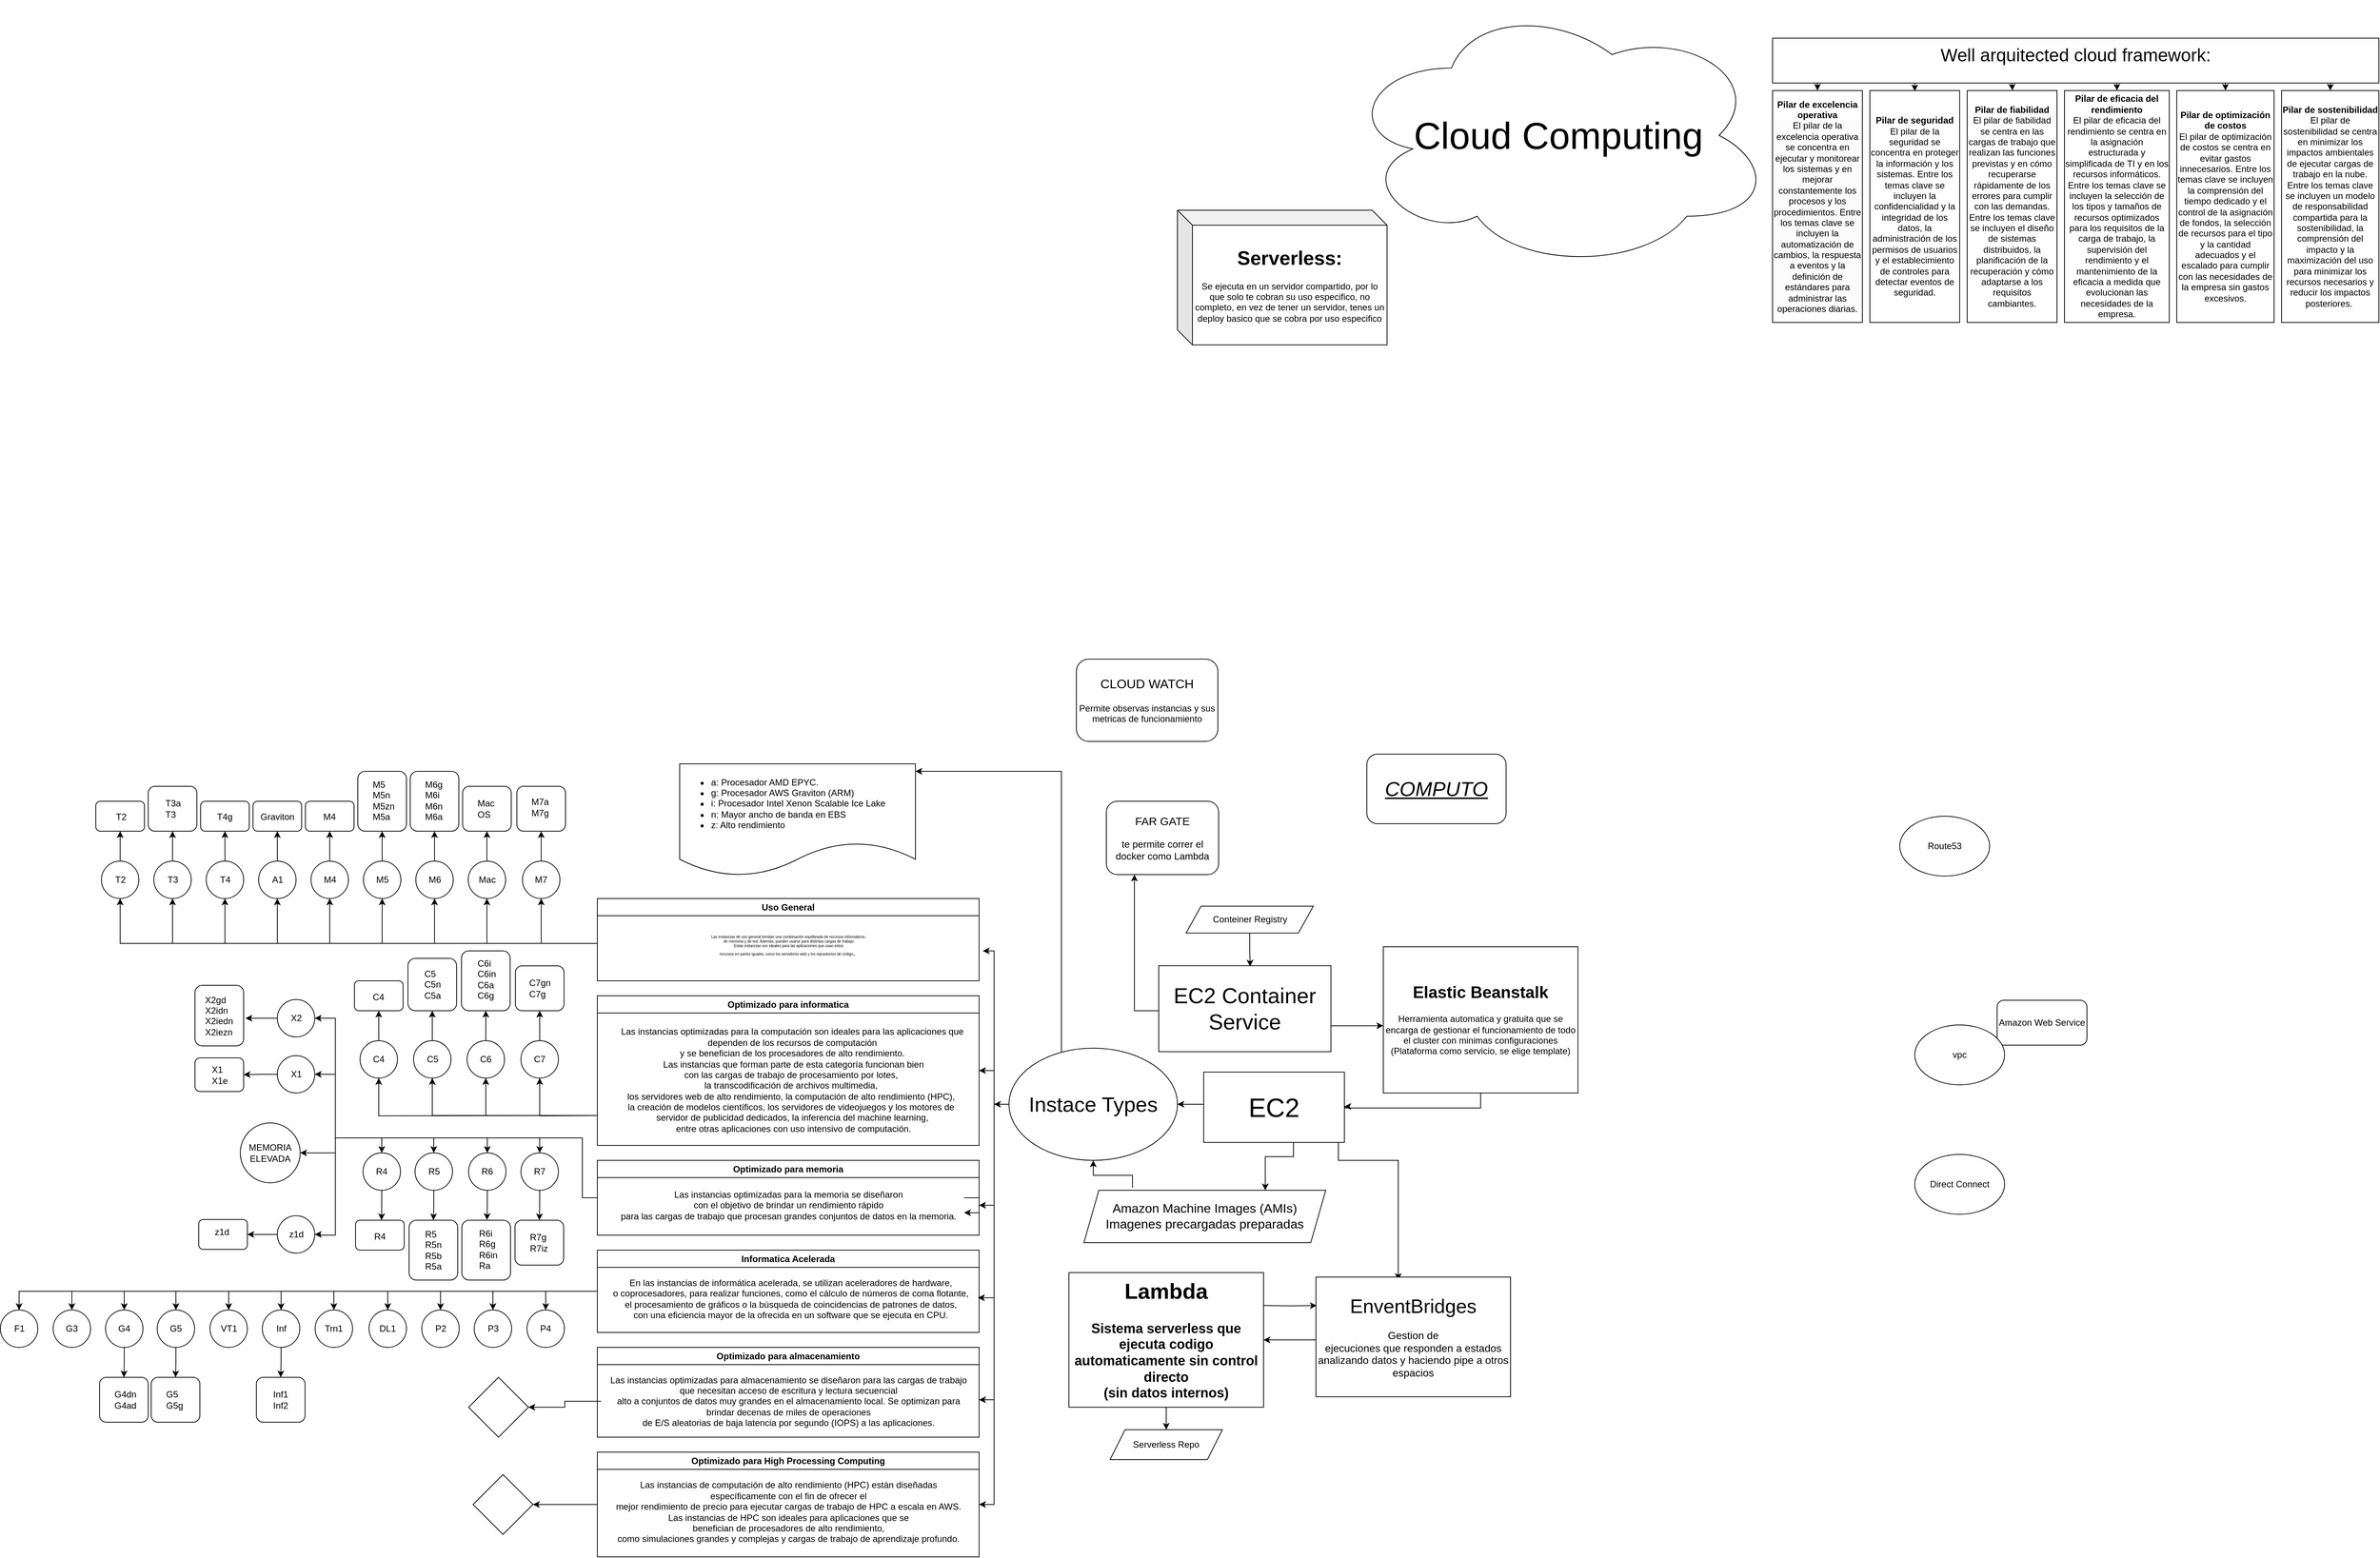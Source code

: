 <mxfile version="21.6.2" type="github">
  <diagram name="Página-1" id="7uCXfXIc8fd2pdZziexb">
    <mxGraphModel dx="4709" dy="2789" grid="1" gridSize="10" guides="1" tooltips="1" connect="1" arrows="1" fold="1" page="1" pageScale="1" pageWidth="827" pageHeight="1169" math="0" shadow="0">
      <root>
        <mxCell id="0" />
        <mxCell id="1" parent="0" />
        <mxCell id="kZv1v513atMaFXBSJFO3-1" value="Amazon Web Service" style="rounded=1;whiteSpace=wrap;html=1;" parent="1" vertex="1">
          <mxGeometry x="1070" y="186" width="120" height="60" as="geometry" />
        </mxCell>
        <mxCell id="E2Kj-onIHeJ60yQdCFoT-235" style="edgeStyle=orthogonalEdgeStyle;rounded=0;orthogonalLoop=1;jettySize=auto;html=1;entryX=0.423;entryY=0.025;entryDx=0;entryDy=0;entryPerimeter=0;" parent="1" source="wzusWgHNVMKydE2oBifo-2" target="E2Kj-onIHeJ60yQdCFoT-234" edge="1">
          <mxGeometry relative="1" as="geometry">
            <Array as="points">
              <mxPoint x="190" y="400" />
              <mxPoint x="270" y="400" />
            </Array>
          </mxGeometry>
        </mxCell>
        <mxCell id="E2Kj-onIHeJ60yQdCFoT-237" style="edgeStyle=orthogonalEdgeStyle;rounded=0;orthogonalLoop=1;jettySize=auto;html=1;entryX=0.75;entryY=0;entryDx=0;entryDy=0;" parent="1" source="wzusWgHNVMKydE2oBifo-2" target="E2Kj-onIHeJ60yQdCFoT-231" edge="1">
          <mxGeometry relative="1" as="geometry">
            <Array as="points">
              <mxPoint x="130" y="395" />
              <mxPoint x="92" y="395" />
            </Array>
          </mxGeometry>
        </mxCell>
        <mxCell id="E2Kj-onIHeJ60yQdCFoT-248" style="edgeStyle=orthogonalEdgeStyle;rounded=0;orthogonalLoop=1;jettySize=auto;html=1;" parent="1" target="wzusWgHNVMKydE2oBifo-4" edge="1">
          <mxGeometry relative="1" as="geometry">
            <mxPoint x="10" y="327.957" as="sourcePoint" />
            <mxPoint x="-10" y="330" as="targetPoint" />
            <Array as="points">
              <mxPoint x="10" y="325" />
            </Array>
          </mxGeometry>
        </mxCell>
        <mxCell id="wzusWgHNVMKydE2oBifo-2" value="&lt;font style=&quot;font-size: 35px;&quot;&gt;EC2&lt;/font&gt;" style="rounded=0;whiteSpace=wrap;html=1;" parent="1" vertex="1">
          <mxGeometry x="10" y="282" width="188" height="94" as="geometry" />
        </mxCell>
        <mxCell id="wzusWgHNVMKydE2oBifo-9" style="edgeStyle=orthogonalEdgeStyle;rounded=0;orthogonalLoop=1;jettySize=auto;html=1;" parent="1" target="wzusWgHNVMKydE2oBifo-8" edge="1">
          <mxGeometry relative="1" as="geometry">
            <mxPoint x="-260" y="325" as="sourcePoint" />
            <Array as="points">
              <mxPoint x="-270" y="325" />
              <mxPoint x="-270" y="120" />
            </Array>
          </mxGeometry>
        </mxCell>
        <mxCell id="wzusWgHNVMKydE2oBifo-12" style="edgeStyle=orthogonalEdgeStyle;rounded=0;orthogonalLoop=1;jettySize=auto;html=1;exitX=0;exitY=0.5;exitDx=0;exitDy=0;entryX=1;entryY=0.5;entryDx=0;entryDy=0;" parent="1" source="wzusWgHNVMKydE2oBifo-4" target="wzusWgHNVMKydE2oBifo-10" edge="1">
          <mxGeometry relative="1" as="geometry" />
        </mxCell>
        <mxCell id="wzusWgHNVMKydE2oBifo-15" style="edgeStyle=orthogonalEdgeStyle;rounded=0;orthogonalLoop=1;jettySize=auto;html=1;" parent="1" source="wzusWgHNVMKydE2oBifo-4" edge="1">
          <mxGeometry relative="1" as="geometry">
            <mxPoint x="-270" y="325" as="targetPoint" />
          </mxGeometry>
        </mxCell>
        <mxCell id="wzusWgHNVMKydE2oBifo-16" style="edgeStyle=orthogonalEdgeStyle;rounded=0;orthogonalLoop=1;jettySize=auto;html=1;" parent="1" source="wzusWgHNVMKydE2oBifo-4" edge="1">
          <mxGeometry relative="1" as="geometry">
            <mxPoint x="-290" y="460" as="targetPoint" />
            <Array as="points">
              <mxPoint x="-270" y="325" />
              <mxPoint x="-270" y="460" />
              <mxPoint x="-290" y="460" />
            </Array>
          </mxGeometry>
        </mxCell>
        <mxCell id="wzusWgHNVMKydE2oBifo-22" style="edgeStyle=orthogonalEdgeStyle;rounded=0;orthogonalLoop=1;jettySize=auto;html=1;entryX=1.001;entryY=0.48;entryDx=0;entryDy=0;entryPerimeter=0;" parent="1" source="wzusWgHNVMKydE2oBifo-4" target="wzusWgHNVMKydE2oBifo-19" edge="1">
          <mxGeometry relative="1" as="geometry">
            <Array as="points">
              <mxPoint x="-270" y="325" />
              <mxPoint x="-270" y="584" />
            </Array>
          </mxGeometry>
        </mxCell>
        <mxCell id="wzusWgHNVMKydE2oBifo-27" style="edgeStyle=orthogonalEdgeStyle;rounded=0;orthogonalLoop=1;jettySize=auto;html=1;" parent="1" source="wzusWgHNVMKydE2oBifo-4" edge="1">
          <mxGeometry relative="1" as="geometry">
            <mxPoint x="-290" y="720" as="targetPoint" />
            <Array as="points">
              <mxPoint x="-270" y="325" />
              <mxPoint x="-270" y="720" />
              <mxPoint x="-290" y="720" />
            </Array>
          </mxGeometry>
        </mxCell>
        <mxCell id="E2Kj-onIHeJ60yQdCFoT-4" style="edgeStyle=orthogonalEdgeStyle;rounded=0;orthogonalLoop=1;jettySize=auto;html=1;entryX=1;entryY=0.5;entryDx=0;entryDy=0;" parent="1" source="wzusWgHNVMKydE2oBifo-4" target="E2Kj-onIHeJ60yQdCFoT-1" edge="1">
          <mxGeometry relative="1" as="geometry" />
        </mxCell>
        <mxCell id="E2Kj-onIHeJ60yQdCFoT-18" style="edgeStyle=orthogonalEdgeStyle;rounded=0;orthogonalLoop=1;jettySize=auto;html=1;" parent="1" source="wzusWgHNVMKydE2oBifo-4" edge="1">
          <mxGeometry relative="1" as="geometry">
            <mxPoint x="-375" y="-120" as="targetPoint" />
            <Array as="points">
              <mxPoint x="-180" y="-120" />
            </Array>
          </mxGeometry>
        </mxCell>
        <mxCell id="wzusWgHNVMKydE2oBifo-4" value="&lt;font style=&quot;font-size: 28px;&quot;&gt;Instace Types&lt;/font&gt;" style="ellipse;whiteSpace=wrap;html=1;" parent="1" vertex="1">
          <mxGeometry x="-250" y="250" width="225" height="150" as="geometry" />
        </mxCell>
        <mxCell id="E2Kj-onIHeJ60yQdCFoT-24" style="edgeStyle=orthogonalEdgeStyle;rounded=0;orthogonalLoop=1;jettySize=auto;html=1;entryX=0.5;entryY=1;entryDx=0;entryDy=0;" parent="1" target="E2Kj-onIHeJ60yQdCFoT-20" edge="1">
          <mxGeometry relative="1" as="geometry">
            <mxPoint x="-800" y="120" as="sourcePoint" />
            <Array as="points">
              <mxPoint x="-800" y="110" />
              <mxPoint x="-1017" y="110" />
            </Array>
          </mxGeometry>
        </mxCell>
        <mxCell id="E2Kj-onIHeJ60yQdCFoT-26" style="edgeStyle=orthogonalEdgeStyle;rounded=0;orthogonalLoop=1;jettySize=auto;html=1;entryX=0.5;entryY=1;entryDx=0;entryDy=0;" parent="1" target="E2Kj-onIHeJ60yQdCFoT-5" edge="1">
          <mxGeometry relative="1" as="geometry">
            <mxPoint x="-800" y="110" as="sourcePoint" />
            <Array as="points">
              <mxPoint x="-875" y="110" />
            </Array>
          </mxGeometry>
        </mxCell>
        <mxCell id="E2Kj-onIHeJ60yQdCFoT-27" style="edgeStyle=orthogonalEdgeStyle;rounded=0;orthogonalLoop=1;jettySize=auto;html=1;entryX=0.5;entryY=1;entryDx=0;entryDy=0;" parent="1" source="wzusWgHNVMKydE2oBifo-5" target="E2Kj-onIHeJ60yQdCFoT-10" edge="1">
          <mxGeometry relative="1" as="geometry">
            <Array as="points">
              <mxPoint x="-947" y="110" />
            </Array>
          </mxGeometry>
        </mxCell>
        <mxCell id="E2Kj-onIHeJ60yQdCFoT-32" style="edgeStyle=orthogonalEdgeStyle;rounded=0;orthogonalLoop=1;jettySize=auto;html=1;entryX=0.5;entryY=1;entryDx=0;entryDy=0;" parent="1" source="wzusWgHNVMKydE2oBifo-5" target="E2Kj-onIHeJ60yQdCFoT-29" edge="1">
          <mxGeometry relative="1" as="geometry">
            <Array as="points">
              <mxPoint x="-1087" y="110" />
            </Array>
          </mxGeometry>
        </mxCell>
        <mxCell id="E2Kj-onIHeJ60yQdCFoT-42" style="edgeStyle=orthogonalEdgeStyle;rounded=0;orthogonalLoop=1;jettySize=auto;html=1;entryX=0.5;entryY=1;entryDx=0;entryDy=0;" parent="1" source="wzusWgHNVMKydE2oBifo-5" target="E2Kj-onIHeJ60yQdCFoT-34" edge="1">
          <mxGeometry relative="1" as="geometry">
            <Array as="points">
              <mxPoint x="-1157" y="110" />
            </Array>
          </mxGeometry>
        </mxCell>
        <mxCell id="E2Kj-onIHeJ60yQdCFoT-43" style="edgeStyle=orthogonalEdgeStyle;rounded=0;orthogonalLoop=1;jettySize=auto;html=1;entryX=0.5;entryY=1;entryDx=0;entryDy=0;" parent="1" source="wzusWgHNVMKydE2oBifo-5" target="E2Kj-onIHeJ60yQdCFoT-39" edge="1">
          <mxGeometry relative="1" as="geometry">
            <Array as="points">
              <mxPoint x="-1227" y="110" />
            </Array>
          </mxGeometry>
        </mxCell>
        <mxCell id="E2Kj-onIHeJ60yQdCFoT-65" style="edgeStyle=orthogonalEdgeStyle;rounded=0;orthogonalLoop=1;jettySize=auto;html=1;entryX=0.5;entryY=1;entryDx=0;entryDy=0;" parent="1" source="wzusWgHNVMKydE2oBifo-5" target="E2Kj-onIHeJ60yQdCFoT-61" edge="1">
          <mxGeometry relative="1" as="geometry">
            <Array as="points">
              <mxPoint x="-1437" y="110" />
            </Array>
          </mxGeometry>
        </mxCell>
        <mxCell id="E2Kj-onIHeJ60yQdCFoT-66" style="edgeStyle=orthogonalEdgeStyle;rounded=0;orthogonalLoop=1;jettySize=auto;html=1;entryX=0.5;entryY=1;entryDx=0;entryDy=0;" parent="1" source="wzusWgHNVMKydE2oBifo-5" target="E2Kj-onIHeJ60yQdCFoT-53" edge="1">
          <mxGeometry relative="1" as="geometry">
            <Array as="points">
              <mxPoint x="-1297" y="110" />
            </Array>
          </mxGeometry>
        </mxCell>
        <mxCell id="wzusWgHNVMKydE2oBifo-5" value="Uso General" style="swimlane;whiteSpace=wrap;html=1;" parent="1" vertex="1">
          <mxGeometry x="-800" y="50" width="510" height="110" as="geometry" />
        </mxCell>
        <mxCell id="wzusWgHNVMKydE2oBifo-8" value="&lt;div style=&quot;font-size: 5px;&quot;&gt;Las instancias de uso general brindan una combinación equilibrada de recursos informáticos&lt;span style=&quot;background-color: initial;&quot;&gt;,&lt;/span&gt;&lt;/div&gt;&lt;div style=&quot;font-size: 5px;&quot;&gt;&lt;span style=&quot;background-color: initial;&quot;&gt;&amp;nbsp;de memoria y de red. Además, pueden usarse para distintas cargas de trabajo.&lt;/span&gt;&lt;/div&gt;&lt;div style=&quot;font-size: 5px;&quot;&gt;&lt;span style=&quot;background-color: initial;&quot;&gt;Estas instancias son ideales para las aplicaciones que us&lt;/span&gt;&lt;span style=&quot;background-color: initial;&quot;&gt;an estos&lt;/span&gt;&lt;/div&gt;&lt;div style=&quot;font-size: 5px;&quot;&gt;&lt;span style=&quot;background-color: initial;&quot;&gt;recursos en partes iguales, como los servidores web y los repositorios de código&lt;/span&gt;&lt;span style=&quot;font-size: 11px; background-color: initial;&quot;&gt;.&amp;nbsp;&lt;/span&gt;&lt;/div&gt;" style="text;html=1;align=center;verticalAlign=middle;resizable=0;points=[];autosize=1;strokeColor=none;fillColor=none;" parent="wzusWgHNVMKydE2oBifo-5" vertex="1">
          <mxGeometry x="-5" y="28" width="520" height="70" as="geometry" />
        </mxCell>
        <mxCell id="E2Kj-onIHeJ60yQdCFoT-86" style="edgeStyle=orthogonalEdgeStyle;rounded=0;orthogonalLoop=1;jettySize=auto;html=1;entryX=0.5;entryY=1;entryDx=0;entryDy=0;" parent="1" source="wzusWgHNVMKydE2oBifo-10" target="E2Kj-onIHeJ60yQdCFoT-72" edge="1">
          <mxGeometry relative="1" as="geometry">
            <Array as="points">
              <mxPoint x="-949" y="340" />
            </Array>
          </mxGeometry>
        </mxCell>
        <mxCell id="E2Kj-onIHeJ60yQdCFoT-88" style="edgeStyle=orthogonalEdgeStyle;rounded=0;orthogonalLoop=1;jettySize=auto;html=1;entryX=0.5;entryY=1;entryDx=0;entryDy=0;exitX=0;exitY=0.5;exitDx=0;exitDy=0;" parent="1" source="wzusWgHNVMKydE2oBifo-10" target="E2Kj-onIHeJ60yQdCFoT-76" edge="1">
          <mxGeometry relative="1" as="geometry">
            <Array as="points">
              <mxPoint x="-800" y="340" />
              <mxPoint x="-1020" y="340" />
            </Array>
          </mxGeometry>
        </mxCell>
        <mxCell id="E2Kj-onIHeJ60yQdCFoT-90" style="edgeStyle=orthogonalEdgeStyle;rounded=0;orthogonalLoop=1;jettySize=auto;html=1;entryX=0.5;entryY=1;entryDx=0;entryDy=0;" parent="1" target="E2Kj-onIHeJ60yQdCFoT-68" edge="1">
          <mxGeometry relative="1" as="geometry">
            <mxPoint x="-800" y="340" as="sourcePoint" />
          </mxGeometry>
        </mxCell>
        <mxCell id="E2Kj-onIHeJ60yQdCFoT-91" style="edgeStyle=orthogonalEdgeStyle;rounded=0;orthogonalLoop=1;jettySize=auto;html=1;entryX=0.5;entryY=1;entryDx=0;entryDy=0;" parent="1" target="E2Kj-onIHeJ60yQdCFoT-80" edge="1">
          <mxGeometry relative="1" as="geometry">
            <mxPoint x="-800" y="340" as="sourcePoint" />
          </mxGeometry>
        </mxCell>
        <mxCell id="wzusWgHNVMKydE2oBifo-10" value="Optimizado para informatica" style="swimlane;whiteSpace=wrap;html=1;" parent="1" vertex="1">
          <mxGeometry x="-800" y="180" width="510" height="200" as="geometry" />
        </mxCell>
        <mxCell id="wzusWgHNVMKydE2oBifo-11" value="&lt;div&gt;Las instancias optimizadas para la computación son ideales para las aplicaciones que&lt;/div&gt;&lt;div&gt;&amp;nbsp;dependen de los recursos de computación&amp;nbsp;&lt;/div&gt;&lt;div&gt;y se benefician de los procesadores de alto rendimiento.&lt;/div&gt;&lt;div&gt;&amp;nbsp;Las instancias que forman parte de esta categoría funcionan bien&lt;/div&gt;&lt;div&gt;con las cargas de trabajo de procesamiento por lotes,&amp;nbsp;&lt;/div&gt;&lt;div&gt;la transcodificación de archivos multimedia,&amp;nbsp;&lt;/div&gt;&lt;div&gt;los servidores web de alto rendimiento, la computación de alto rendimiento (HPC),&amp;nbsp;&lt;/div&gt;&lt;div&gt;la creación de modelos científicos, los servidores de videojuegos y los motores de&amp;nbsp;&lt;/div&gt;&lt;div&gt;servidor de publicidad dedicados, la inferencia del machine learning,&lt;/div&gt;&lt;div&gt;&amp;nbsp;entre otras aplicaciones con uso intensivo de computación.&lt;/div&gt;&lt;div&gt;&lt;br&gt;&lt;/div&gt;" style="text;html=1;align=center;verticalAlign=middle;resizable=0;points=[];autosize=1;strokeColor=none;fillColor=none;" parent="wzusWgHNVMKydE2oBifo-10" vertex="1">
          <mxGeometry x="20" y="35" width="480" height="170" as="geometry" />
        </mxCell>
        <mxCell id="E2Kj-onIHeJ60yQdCFoT-118" style="edgeStyle=orthogonalEdgeStyle;rounded=0;orthogonalLoop=1;jettySize=auto;html=1;entryX=0.5;entryY=0;entryDx=0;entryDy=0;" parent="1" source="wzusWgHNVMKydE2oBifo-13" target="E2Kj-onIHeJ60yQdCFoT-93" edge="1">
          <mxGeometry relative="1" as="geometry">
            <Array as="points">
              <mxPoint x="-820" y="450" />
              <mxPoint x="-820" y="370" />
              <mxPoint x="-877" y="370" />
            </Array>
          </mxGeometry>
        </mxCell>
        <mxCell id="E2Kj-onIHeJ60yQdCFoT-119" style="edgeStyle=orthogonalEdgeStyle;rounded=0;orthogonalLoop=1;jettySize=auto;html=1;entryX=0.5;entryY=0;entryDx=0;entryDy=0;exitX=0;exitY=0.5;exitDx=0;exitDy=0;" parent="1" source="wzusWgHNVMKydE2oBifo-13" target="E2Kj-onIHeJ60yQdCFoT-97" edge="1">
          <mxGeometry relative="1" as="geometry">
            <mxPoint x="-800" y="430" as="sourcePoint" />
            <Array as="points">
              <mxPoint x="-820" y="450" />
              <mxPoint x="-820" y="370" />
              <mxPoint x="-947" y="370" />
            </Array>
          </mxGeometry>
        </mxCell>
        <mxCell id="E2Kj-onIHeJ60yQdCFoT-120" style="edgeStyle=orthogonalEdgeStyle;rounded=0;orthogonalLoop=1;jettySize=auto;html=1;entryX=0.5;entryY=0;entryDx=0;entryDy=0;" parent="1" target="E2Kj-onIHeJ60yQdCFoT-101" edge="1">
          <mxGeometry relative="1" as="geometry">
            <mxPoint x="-820" y="450" as="sourcePoint" />
            <Array as="points">
              <mxPoint x="-820" y="370" />
              <mxPoint x="-1018" y="370" />
            </Array>
          </mxGeometry>
        </mxCell>
        <mxCell id="E2Kj-onIHeJ60yQdCFoT-121" style="edgeStyle=orthogonalEdgeStyle;rounded=0;orthogonalLoop=1;jettySize=auto;html=1;entryX=0.5;entryY=0;entryDx=0;entryDy=0;exitX=0;exitY=0.5;exitDx=0;exitDy=0;" parent="1" source="wzusWgHNVMKydE2oBifo-13" target="E2Kj-onIHeJ60yQdCFoT-105" edge="1">
          <mxGeometry relative="1" as="geometry">
            <Array as="points">
              <mxPoint x="-820" y="450" />
              <mxPoint x="-820" y="370" />
              <mxPoint x="-1088" y="370" />
            </Array>
          </mxGeometry>
        </mxCell>
        <mxCell id="E2Kj-onIHeJ60yQdCFoT-157" style="edgeStyle=orthogonalEdgeStyle;rounded=0;orthogonalLoop=1;jettySize=auto;html=1;entryX=1;entryY=0.5;entryDx=0;entryDy=0;" parent="1" target="E2Kj-onIHeJ60yQdCFoT-126" edge="1">
          <mxGeometry relative="1" as="geometry">
            <mxPoint x="-800" y="450" as="sourcePoint" />
            <Array as="points">
              <mxPoint x="-820" y="450" />
              <mxPoint x="-820" y="370" />
              <mxPoint x="-1150" y="370" />
              <mxPoint x="-1150" y="210" />
            </Array>
          </mxGeometry>
        </mxCell>
        <mxCell id="E2Kj-onIHeJ60yQdCFoT-158" style="edgeStyle=orthogonalEdgeStyle;rounded=0;orthogonalLoop=1;jettySize=auto;html=1;entryX=1;entryY=0.5;entryDx=0;entryDy=0;exitX=0;exitY=0.5;exitDx=0;exitDy=0;" parent="1" source="wzusWgHNVMKydE2oBifo-13" target="E2Kj-onIHeJ60yQdCFoT-146" edge="1">
          <mxGeometry relative="1" as="geometry">
            <Array as="points">
              <mxPoint x="-820" y="450" />
              <mxPoint x="-820" y="370" />
              <mxPoint x="-1150" y="370" />
              <mxPoint x="-1150" y="285" />
            </Array>
          </mxGeometry>
        </mxCell>
        <mxCell id="E2Kj-onIHeJ60yQdCFoT-166" style="edgeStyle=orthogonalEdgeStyle;rounded=0;orthogonalLoop=1;jettySize=auto;html=1;entryX=1;entryY=0.5;entryDx=0;entryDy=0;exitX=0;exitY=0.5;exitDx=0;exitDy=0;" parent="1" source="wzusWgHNVMKydE2oBifo-13" target="E2Kj-onIHeJ60yQdCFoT-154" edge="1">
          <mxGeometry relative="1" as="geometry">
            <Array as="points">
              <mxPoint x="-820" y="450" />
              <mxPoint x="-820" y="370" />
              <mxPoint x="-1150" y="370" />
              <mxPoint x="-1150" y="500" />
              <mxPoint x="-1170" y="500" />
              <mxPoint x="-1170" y="499" />
            </Array>
          </mxGeometry>
        </mxCell>
        <mxCell id="E2Kj-onIHeJ60yQdCFoT-168" style="edgeStyle=orthogonalEdgeStyle;rounded=0;orthogonalLoop=1;jettySize=auto;html=1;entryX=1;entryY=0.5;entryDx=0;entryDy=0;exitX=0;exitY=0.5;exitDx=0;exitDy=0;" parent="1" source="wzusWgHNVMKydE2oBifo-13" target="E2Kj-onIHeJ60yQdCFoT-150" edge="1">
          <mxGeometry relative="1" as="geometry">
            <Array as="points">
              <mxPoint x="-820" y="450" />
              <mxPoint x="-820" y="370" />
              <mxPoint x="-1150" y="370" />
              <mxPoint x="-1150" y="390" />
            </Array>
          </mxGeometry>
        </mxCell>
        <mxCell id="wzusWgHNVMKydE2oBifo-13" value="Optimizado para memoria" style="swimlane;whiteSpace=wrap;html=1;" parent="1" vertex="1">
          <mxGeometry x="-800" y="400" width="510" height="100" as="geometry" />
        </mxCell>
        <mxCell id="wzusWgHNVMKydE2oBifo-14" value="Las instancias optimizadas para la memoria se diseñaron&lt;br&gt;con el objetivo de brindar un rendimiento rápido&lt;br&gt;para las cargas de trabajo que procesan grandes conjuntos de datos en la memoria." style="text;html=1;align=center;verticalAlign=middle;resizable=0;points=[];autosize=1;strokeColor=none;fillColor=none;" parent="wzusWgHNVMKydE2oBifo-13" vertex="1">
          <mxGeometry x="20" y="30" width="470" height="60" as="geometry" />
        </mxCell>
        <mxCell id="E2Kj-onIHeJ60yQdCFoT-167" style="edgeStyle=orthogonalEdgeStyle;rounded=0;orthogonalLoop=1;jettySize=auto;html=1;" parent="wzusWgHNVMKydE2oBifo-13" source="wzusWgHNVMKydE2oBifo-14" target="wzusWgHNVMKydE2oBifo-14" edge="1">
          <mxGeometry relative="1" as="geometry" />
        </mxCell>
        <mxCell id="wzusWgHNVMKydE2oBifo-17" value="&lt;ul&gt;&lt;li&gt;&lt;span style=&quot;background-color: initial;&quot;&gt;a: Procesador AMD EPYC.&lt;/span&gt;&lt;/li&gt;&lt;li&gt;g: Procesador AWS Graviton (ARM)&lt;/li&gt;&lt;li&gt;i: Procesador Intel Xenon Scalable Ice Lake&lt;/li&gt;&lt;li&gt;n: Mayor ancho de banda en EBS&lt;/li&gt;&lt;li&gt;z: Alto rendimiento&amp;nbsp;&amp;nbsp;&lt;/li&gt;&lt;/ul&gt;" style="shape=document;whiteSpace=wrap;html=1;boundedLbl=1;align=left;" parent="1" vertex="1">
          <mxGeometry x="-690" y="-130" width="315" height="150" as="geometry" />
        </mxCell>
        <mxCell id="E2Kj-onIHeJ60yQdCFoT-216" style="edgeStyle=orthogonalEdgeStyle;rounded=0;orthogonalLoop=1;jettySize=auto;html=1;entryX=0.5;entryY=0;entryDx=0;entryDy=0;" parent="1" source="wzusWgHNVMKydE2oBifo-18" target="E2Kj-onIHeJ60yQdCFoT-183" edge="1">
          <mxGeometry relative="1" as="geometry" />
        </mxCell>
        <mxCell id="E2Kj-onIHeJ60yQdCFoT-217" style="edgeStyle=orthogonalEdgeStyle;rounded=0;orthogonalLoop=1;jettySize=auto;html=1;entryX=0.5;entryY=0;entryDx=0;entryDy=0;" parent="1" source="wzusWgHNVMKydE2oBifo-18" target="E2Kj-onIHeJ60yQdCFoT-179" edge="1">
          <mxGeometry relative="1" as="geometry" />
        </mxCell>
        <mxCell id="E2Kj-onIHeJ60yQdCFoT-218" style="edgeStyle=orthogonalEdgeStyle;rounded=0;orthogonalLoop=1;jettySize=auto;html=1;entryX=0.5;entryY=0;entryDx=0;entryDy=0;" parent="1" source="wzusWgHNVMKydE2oBifo-18" target="E2Kj-onIHeJ60yQdCFoT-175" edge="1">
          <mxGeometry relative="1" as="geometry" />
        </mxCell>
        <mxCell id="E2Kj-onIHeJ60yQdCFoT-219" style="edgeStyle=orthogonalEdgeStyle;rounded=0;orthogonalLoop=1;jettySize=auto;html=1;entryX=0.5;entryY=0;entryDx=0;entryDy=0;" parent="1" source="wzusWgHNVMKydE2oBifo-18" target="E2Kj-onIHeJ60yQdCFoT-171" edge="1">
          <mxGeometry relative="1" as="geometry" />
        </mxCell>
        <mxCell id="E2Kj-onIHeJ60yQdCFoT-220" style="edgeStyle=orthogonalEdgeStyle;rounded=0;orthogonalLoop=1;jettySize=auto;html=1;entryX=0.5;entryY=0;entryDx=0;entryDy=0;" parent="1" source="wzusWgHNVMKydE2oBifo-18" target="E2Kj-onIHeJ60yQdCFoT-187" edge="1">
          <mxGeometry relative="1" as="geometry" />
        </mxCell>
        <mxCell id="E2Kj-onIHeJ60yQdCFoT-221" style="edgeStyle=orthogonalEdgeStyle;rounded=0;orthogonalLoop=1;jettySize=auto;html=1;entryX=0.5;entryY=0;entryDx=0;entryDy=0;" parent="1" source="wzusWgHNVMKydE2oBifo-18" target="E2Kj-onIHeJ60yQdCFoT-191" edge="1">
          <mxGeometry relative="1" as="geometry" />
        </mxCell>
        <mxCell id="E2Kj-onIHeJ60yQdCFoT-222" style="edgeStyle=orthogonalEdgeStyle;rounded=0;orthogonalLoop=1;jettySize=auto;html=1;entryX=0.5;entryY=0;entryDx=0;entryDy=0;" parent="1" source="wzusWgHNVMKydE2oBifo-18" target="E2Kj-onIHeJ60yQdCFoT-195" edge="1">
          <mxGeometry relative="1" as="geometry" />
        </mxCell>
        <mxCell id="E2Kj-onIHeJ60yQdCFoT-223" style="edgeStyle=orthogonalEdgeStyle;rounded=0;orthogonalLoop=1;jettySize=auto;html=1;entryX=0.5;entryY=0;entryDx=0;entryDy=0;" parent="1" source="wzusWgHNVMKydE2oBifo-18" target="E2Kj-onIHeJ60yQdCFoT-199" edge="1">
          <mxGeometry relative="1" as="geometry" />
        </mxCell>
        <mxCell id="E2Kj-onIHeJ60yQdCFoT-224" style="edgeStyle=orthogonalEdgeStyle;rounded=0;orthogonalLoop=1;jettySize=auto;html=1;entryX=0.5;entryY=0;entryDx=0;entryDy=0;" parent="1" source="wzusWgHNVMKydE2oBifo-18" target="E2Kj-onIHeJ60yQdCFoT-203" edge="1">
          <mxGeometry relative="1" as="geometry" />
        </mxCell>
        <mxCell id="E2Kj-onIHeJ60yQdCFoT-225" style="edgeStyle=orthogonalEdgeStyle;rounded=0;orthogonalLoop=1;jettySize=auto;html=1;entryX=0.5;entryY=0;entryDx=0;entryDy=0;" parent="1" source="wzusWgHNVMKydE2oBifo-18" target="E2Kj-onIHeJ60yQdCFoT-207" edge="1">
          <mxGeometry relative="1" as="geometry" />
        </mxCell>
        <mxCell id="E2Kj-onIHeJ60yQdCFoT-226" style="edgeStyle=orthogonalEdgeStyle;rounded=0;orthogonalLoop=1;jettySize=auto;html=1;entryX=0.5;entryY=0;entryDx=0;entryDy=0;" parent="1" source="wzusWgHNVMKydE2oBifo-18" target="E2Kj-onIHeJ60yQdCFoT-211" edge="1">
          <mxGeometry relative="1" as="geometry" />
        </mxCell>
        <mxCell id="wzusWgHNVMKydE2oBifo-18" value="Informatica Acelerada" style="swimlane;whiteSpace=wrap;html=1;" parent="1" vertex="1">
          <mxGeometry x="-800" y="520" width="510" height="110" as="geometry" />
        </mxCell>
        <mxCell id="wzusWgHNVMKydE2oBifo-19" value="En las instancias de informática acelerada, se utilizan aceleradores de hardware,&lt;br&gt;o coprocesadores, para realizar funciones, como el cálculo de números de coma flotante,&lt;br&gt;el procesamiento de gráficos o la búsqueda de coincidencias de patrones de datos,&lt;br&gt;con una eficiencia mayor de la ofrecida en un software que se ejecuta en CPU." style="text;html=1;align=center;verticalAlign=middle;resizable=0;points=[];autosize=1;strokeColor=none;fillColor=none;" parent="wzusWgHNVMKydE2oBifo-18" vertex="1">
          <mxGeometry x="8" y="30" width="500" height="70" as="geometry" />
        </mxCell>
        <mxCell id="wzusWgHNVMKydE2oBifo-25" value="Optimizado para almacenamiento" style="swimlane;whiteSpace=wrap;html=1;" parent="1" vertex="1">
          <mxGeometry x="-800" y="650" width="510" height="120" as="geometry" />
        </mxCell>
        <mxCell id="E2Kj-onIHeJ60yQdCFoT-228" style="edgeStyle=orthogonalEdgeStyle;rounded=0;orthogonalLoop=1;jettySize=auto;html=1;entryX=1;entryY=0.5;entryDx=0;entryDy=0;" parent="1" source="wzusWgHNVMKydE2oBifo-26" target="E2Kj-onIHeJ60yQdCFoT-227" edge="1">
          <mxGeometry relative="1" as="geometry" />
        </mxCell>
        <mxCell id="wzusWgHNVMKydE2oBifo-26" value="Las instancias optimizadas para almacenamiento se diseñaron para las cargas de trabajo&lt;br&gt;que necesitan acceso de escritura y lectura secuencial&lt;br&gt;alto a conjuntos de datos muy grandes en el almacenamiento local. Se optimizan para&lt;br&gt;brindar decenas de miles de operaciones&lt;br&gt;de E/S aleatorias de baja latencia por segundo (IOPS) a las aplicaciones." style="text;html=1;align=center;verticalAlign=middle;resizable=0;points=[];autosize=1;strokeColor=none;fillColor=none;" parent="1" vertex="1">
          <mxGeometry x="-795" y="677" width="500" height="90" as="geometry" />
        </mxCell>
        <mxCell id="E2Kj-onIHeJ60yQdCFoT-230" style="edgeStyle=orthogonalEdgeStyle;rounded=0;orthogonalLoop=1;jettySize=auto;html=1;entryX=1;entryY=0.5;entryDx=0;entryDy=0;" parent="1" source="E2Kj-onIHeJ60yQdCFoT-1" target="E2Kj-onIHeJ60yQdCFoT-229" edge="1">
          <mxGeometry relative="1" as="geometry" />
        </mxCell>
        <mxCell id="E2Kj-onIHeJ60yQdCFoT-1" value="Optimizado para High Processing Computing" style="swimlane;whiteSpace=wrap;html=1;" parent="1" vertex="1">
          <mxGeometry x="-800" y="790" width="510" height="140" as="geometry" />
        </mxCell>
        <mxCell id="E2Kj-onIHeJ60yQdCFoT-2" value="Las instancias de computación de alto rendimiento (HPC) están diseñadas&lt;br&gt;específicamente con el fin de ofrecer el&lt;br&gt;mejor rendimiento de precio para ejecutar cargas de trabajo de HPC a escala en AWS.&lt;br&gt;Las instancias de HPC son ideales para aplicaciones que se&lt;br&gt;benefician de procesadores de alto rendimiento,&lt;br&gt;como simulaciones grandes y complejas y cargas de trabajo de aprendizaje profundo." style="text;html=1;align=center;verticalAlign=middle;resizable=0;points=[];autosize=1;strokeColor=none;fillColor=none;" parent="E2Kj-onIHeJ60yQdCFoT-1" vertex="1">
          <mxGeometry x="15" y="30" width="480" height="100" as="geometry" />
        </mxCell>
        <mxCell id="E2Kj-onIHeJ60yQdCFoT-7" style="edgeStyle=orthogonalEdgeStyle;rounded=0;orthogonalLoop=1;jettySize=auto;html=1;entryX=0.5;entryY=1;entryDx=0;entryDy=0;" parent="1" source="E2Kj-onIHeJ60yQdCFoT-5" target="E2Kj-onIHeJ60yQdCFoT-6" edge="1">
          <mxGeometry relative="1" as="geometry" />
        </mxCell>
        <mxCell id="E2Kj-onIHeJ60yQdCFoT-5" value="M7" style="ellipse;whiteSpace=wrap;html=1;" parent="1" vertex="1">
          <mxGeometry x="-900" width="50" height="50" as="geometry" />
        </mxCell>
        <mxCell id="E2Kj-onIHeJ60yQdCFoT-6" value="" style="rounded=1;whiteSpace=wrap;html=1;" parent="1" vertex="1">
          <mxGeometry x="-907.5" y="-100" width="65" height="60" as="geometry" />
        </mxCell>
        <mxCell id="E2Kj-onIHeJ60yQdCFoT-8" value="M7a&lt;br&gt;M7g" style="text;strokeColor=none;fillColor=none;align=left;verticalAlign=middle;spacingLeft=4;spacingRight=4;overflow=hidden;points=[[0,0.5],[1,0.5]];portConstraint=eastwest;rotatable=0;whiteSpace=wrap;html=1;" parent="1" vertex="1">
          <mxGeometry x="-894" y="-95" width="34" height="45" as="geometry" />
        </mxCell>
        <mxCell id="E2Kj-onIHeJ60yQdCFoT-9" style="edgeStyle=orthogonalEdgeStyle;rounded=0;orthogonalLoop=1;jettySize=auto;html=1;entryX=0.5;entryY=1;entryDx=0;entryDy=0;" parent="1" source="E2Kj-onIHeJ60yQdCFoT-10" target="E2Kj-onIHeJ60yQdCFoT-11" edge="1">
          <mxGeometry relative="1" as="geometry" />
        </mxCell>
        <mxCell id="E2Kj-onIHeJ60yQdCFoT-10" value="Mac" style="ellipse;whiteSpace=wrap;html=1;" parent="1" vertex="1">
          <mxGeometry x="-972.5" width="50" height="50" as="geometry" />
        </mxCell>
        <mxCell id="E2Kj-onIHeJ60yQdCFoT-11" value="" style="rounded=1;whiteSpace=wrap;html=1;" parent="1" vertex="1">
          <mxGeometry x="-980" y="-100" width="65" height="60" as="geometry" />
        </mxCell>
        <mxCell id="E2Kj-onIHeJ60yQdCFoT-12" value="Mac&lt;br&gt;OS" style="text;strokeColor=none;fillColor=none;align=left;verticalAlign=middle;spacingLeft=4;spacingRight=4;overflow=hidden;points=[[0,0.5],[1,0.5]];portConstraint=eastwest;rotatable=0;whiteSpace=wrap;html=1;" parent="1" vertex="1">
          <mxGeometry x="-966.5" y="-93" width="34" height="45" as="geometry" />
        </mxCell>
        <mxCell id="E2Kj-onIHeJ60yQdCFoT-19" style="edgeStyle=orthogonalEdgeStyle;rounded=0;orthogonalLoop=1;jettySize=auto;html=1;entryX=0.5;entryY=1;entryDx=0;entryDy=0;" parent="1" source="E2Kj-onIHeJ60yQdCFoT-20" target="E2Kj-onIHeJ60yQdCFoT-21" edge="1">
          <mxGeometry relative="1" as="geometry" />
        </mxCell>
        <mxCell id="E2Kj-onIHeJ60yQdCFoT-20" value="M6" style="ellipse;whiteSpace=wrap;html=1;" parent="1" vertex="1">
          <mxGeometry x="-1042.5" width="50" height="50" as="geometry" />
        </mxCell>
        <mxCell id="E2Kj-onIHeJ60yQdCFoT-21" value="" style="rounded=1;whiteSpace=wrap;html=1;" parent="1" vertex="1">
          <mxGeometry x="-1050" y="-120" width="65" height="80" as="geometry" />
        </mxCell>
        <mxCell id="E2Kj-onIHeJ60yQdCFoT-22" value="M6g&lt;br&gt;M6i&lt;br&gt;M6n&lt;br&gt;M6a" style="text;strokeColor=none;fillColor=none;align=left;verticalAlign=middle;spacingLeft=4;spacingRight=4;overflow=hidden;points=[[0,0.5],[1,0.5]];portConstraint=eastwest;rotatable=0;whiteSpace=wrap;html=1;" parent="1" vertex="1">
          <mxGeometry x="-1036.5" y="-112" width="34" height="62" as="geometry" />
        </mxCell>
        <mxCell id="E2Kj-onIHeJ60yQdCFoT-28" style="edgeStyle=orthogonalEdgeStyle;rounded=0;orthogonalLoop=1;jettySize=auto;html=1;entryX=0.5;entryY=1;entryDx=0;entryDy=0;" parent="1" source="E2Kj-onIHeJ60yQdCFoT-29" target="E2Kj-onIHeJ60yQdCFoT-30" edge="1">
          <mxGeometry relative="1" as="geometry" />
        </mxCell>
        <mxCell id="E2Kj-onIHeJ60yQdCFoT-29" value="M5" style="ellipse;whiteSpace=wrap;html=1;" parent="1" vertex="1">
          <mxGeometry x="-1112.5" width="50" height="50" as="geometry" />
        </mxCell>
        <mxCell id="E2Kj-onIHeJ60yQdCFoT-30" value="" style="rounded=1;whiteSpace=wrap;html=1;" parent="1" vertex="1">
          <mxGeometry x="-1120" y="-120" width="65" height="80" as="geometry" />
        </mxCell>
        <mxCell id="E2Kj-onIHeJ60yQdCFoT-31" value="M5&lt;br&gt;M5n&lt;br&gt;M5zn&lt;br&gt;M5a" style="text;strokeColor=none;fillColor=none;align=left;verticalAlign=middle;spacingLeft=4;spacingRight=4;overflow=hidden;points=[[0,0.5],[1,0.5]];portConstraint=eastwest;rotatable=0;whiteSpace=wrap;html=1;" parent="1" vertex="1">
          <mxGeometry x="-1106.5" y="-112" width="46.5" height="62" as="geometry" />
        </mxCell>
        <mxCell id="E2Kj-onIHeJ60yQdCFoT-33" style="edgeStyle=orthogonalEdgeStyle;rounded=0;orthogonalLoop=1;jettySize=auto;html=1;entryX=0.5;entryY=1;entryDx=0;entryDy=0;" parent="1" source="E2Kj-onIHeJ60yQdCFoT-34" target="E2Kj-onIHeJ60yQdCFoT-35" edge="1">
          <mxGeometry relative="1" as="geometry" />
        </mxCell>
        <mxCell id="E2Kj-onIHeJ60yQdCFoT-34" value="M4" style="ellipse;whiteSpace=wrap;html=1;" parent="1" vertex="1">
          <mxGeometry x="-1182.5" width="50" height="50" as="geometry" />
        </mxCell>
        <mxCell id="E2Kj-onIHeJ60yQdCFoT-35" value="" style="rounded=1;whiteSpace=wrap;html=1;" parent="1" vertex="1">
          <mxGeometry x="-1190" y="-80" width="65" height="40" as="geometry" />
        </mxCell>
        <mxCell id="E2Kj-onIHeJ60yQdCFoT-36" value="M4" style="text;strokeColor=none;fillColor=none;align=left;verticalAlign=middle;spacingLeft=4;spacingRight=4;overflow=hidden;points=[[0,0.5],[1,0.5]];portConstraint=eastwest;rotatable=0;whiteSpace=wrap;html=1;" parent="1" vertex="1">
          <mxGeometry x="-1172.5" y="-74" width="34" height="30" as="geometry" />
        </mxCell>
        <mxCell id="E2Kj-onIHeJ60yQdCFoT-38" style="edgeStyle=orthogonalEdgeStyle;rounded=0;orthogonalLoop=1;jettySize=auto;html=1;entryX=0.5;entryY=1;entryDx=0;entryDy=0;" parent="1" source="E2Kj-onIHeJ60yQdCFoT-39" target="E2Kj-onIHeJ60yQdCFoT-40" edge="1">
          <mxGeometry relative="1" as="geometry" />
        </mxCell>
        <mxCell id="E2Kj-onIHeJ60yQdCFoT-39" value="A1" style="ellipse;whiteSpace=wrap;html=1;" parent="1" vertex="1">
          <mxGeometry x="-1252.5" width="50" height="50" as="geometry" />
        </mxCell>
        <mxCell id="E2Kj-onIHeJ60yQdCFoT-40" value="" style="rounded=1;whiteSpace=wrap;html=1;" parent="1" vertex="1">
          <mxGeometry x="-1260" y="-80" width="65" height="40" as="geometry" />
        </mxCell>
        <mxCell id="E2Kj-onIHeJ60yQdCFoT-41" value="Graviton" style="text;strokeColor=none;fillColor=none;align=left;verticalAlign=middle;spacingLeft=4;spacingRight=4;overflow=hidden;points=[[0,0.5],[1,0.5]];portConstraint=eastwest;rotatable=0;whiteSpace=wrap;html=1;" parent="1" vertex="1">
          <mxGeometry x="-1256.5" y="-74" width="64.5" height="30" as="geometry" />
        </mxCell>
        <mxCell id="E2Kj-onIHeJ60yQdCFoT-52" style="edgeStyle=orthogonalEdgeStyle;rounded=0;orthogonalLoop=1;jettySize=auto;html=1;entryX=0.5;entryY=1;entryDx=0;entryDy=0;" parent="1" source="E2Kj-onIHeJ60yQdCFoT-53" target="E2Kj-onIHeJ60yQdCFoT-54" edge="1">
          <mxGeometry relative="1" as="geometry" />
        </mxCell>
        <mxCell id="E2Kj-onIHeJ60yQdCFoT-53" value="T4" style="ellipse;whiteSpace=wrap;html=1;" parent="1" vertex="1">
          <mxGeometry x="-1322.5" width="50" height="50" as="geometry" />
        </mxCell>
        <mxCell id="E2Kj-onIHeJ60yQdCFoT-54" value="" style="rounded=1;whiteSpace=wrap;html=1;" parent="1" vertex="1">
          <mxGeometry x="-1330" y="-80" width="65" height="40" as="geometry" />
        </mxCell>
        <mxCell id="E2Kj-onIHeJ60yQdCFoT-55" value="T4g" style="text;strokeColor=none;fillColor=none;align=left;verticalAlign=middle;spacingLeft=4;spacingRight=4;overflow=hidden;points=[[0,0.5],[1,0.5]];portConstraint=eastwest;rotatable=0;whiteSpace=wrap;html=1;" parent="1" vertex="1">
          <mxGeometry x="-1314.5" y="-74" width="30.5" height="30" as="geometry" />
        </mxCell>
        <mxCell id="E2Kj-onIHeJ60yQdCFoT-56" style="edgeStyle=orthogonalEdgeStyle;rounded=0;orthogonalLoop=1;jettySize=auto;html=1;entryX=0.5;entryY=1;entryDx=0;entryDy=0;" parent="1" source="E2Kj-onIHeJ60yQdCFoT-57" target="E2Kj-onIHeJ60yQdCFoT-58" edge="1">
          <mxGeometry relative="1" as="geometry" />
        </mxCell>
        <mxCell id="E2Kj-onIHeJ60yQdCFoT-57" value="T3" style="ellipse;whiteSpace=wrap;html=1;" parent="1" vertex="1">
          <mxGeometry x="-1392.5" width="50" height="50" as="geometry" />
        </mxCell>
        <mxCell id="E2Kj-onIHeJ60yQdCFoT-58" value="" style="rounded=1;whiteSpace=wrap;html=1;" parent="1" vertex="1">
          <mxGeometry x="-1400" y="-100" width="65" height="60" as="geometry" />
        </mxCell>
        <mxCell id="E2Kj-onIHeJ60yQdCFoT-59" value="T3a&lt;br&gt;T3" style="text;strokeColor=none;fillColor=none;align=left;verticalAlign=middle;spacingLeft=4;spacingRight=4;overflow=hidden;points=[[0,0.5],[1,0.5]];portConstraint=eastwest;rotatable=0;whiteSpace=wrap;html=1;" parent="1" vertex="1">
          <mxGeometry x="-1382.75" y="-98" width="35.75" height="56" as="geometry" />
        </mxCell>
        <mxCell id="E2Kj-onIHeJ60yQdCFoT-60" style="edgeStyle=orthogonalEdgeStyle;rounded=0;orthogonalLoop=1;jettySize=auto;html=1;entryX=0.5;entryY=1;entryDx=0;entryDy=0;" parent="1" source="E2Kj-onIHeJ60yQdCFoT-61" target="E2Kj-onIHeJ60yQdCFoT-62" edge="1">
          <mxGeometry relative="1" as="geometry" />
        </mxCell>
        <mxCell id="E2Kj-onIHeJ60yQdCFoT-61" value="T2" style="ellipse;whiteSpace=wrap;html=1;" parent="1" vertex="1">
          <mxGeometry x="-1462.5" width="50" height="50" as="geometry" />
        </mxCell>
        <mxCell id="E2Kj-onIHeJ60yQdCFoT-62" value="" style="rounded=1;whiteSpace=wrap;html=1;" parent="1" vertex="1">
          <mxGeometry x="-1470" y="-80" width="65" height="40" as="geometry" />
        </mxCell>
        <mxCell id="E2Kj-onIHeJ60yQdCFoT-63" value="T2" style="text;strokeColor=none;fillColor=none;align=left;verticalAlign=middle;spacingLeft=4;spacingRight=4;overflow=hidden;points=[[0,0.5],[1,0.5]];portConstraint=eastwest;rotatable=0;whiteSpace=wrap;html=1;" parent="1" vertex="1">
          <mxGeometry x="-1449.5" y="-74" width="64.5" height="30" as="geometry" />
        </mxCell>
        <mxCell id="E2Kj-onIHeJ60yQdCFoT-64" style="edgeStyle=orthogonalEdgeStyle;rounded=0;orthogonalLoop=1;jettySize=auto;html=1;entryX=0.5;entryY=1;entryDx=0;entryDy=0;" parent="1" source="wzusWgHNVMKydE2oBifo-8" target="E2Kj-onIHeJ60yQdCFoT-57" edge="1">
          <mxGeometry relative="1" as="geometry">
            <Array as="points">
              <mxPoint x="-1367" y="110" />
            </Array>
          </mxGeometry>
        </mxCell>
        <mxCell id="E2Kj-onIHeJ60yQdCFoT-67" style="edgeStyle=orthogonalEdgeStyle;rounded=0;orthogonalLoop=1;jettySize=auto;html=1;entryX=0.5;entryY=1;entryDx=0;entryDy=0;" parent="1" source="E2Kj-onIHeJ60yQdCFoT-68" target="E2Kj-onIHeJ60yQdCFoT-69" edge="1">
          <mxGeometry relative="1" as="geometry" />
        </mxCell>
        <mxCell id="E2Kj-onIHeJ60yQdCFoT-68" value="C7" style="ellipse;whiteSpace=wrap;html=1;" parent="1" vertex="1">
          <mxGeometry x="-902" y="240" width="50" height="50" as="geometry" />
        </mxCell>
        <mxCell id="E2Kj-onIHeJ60yQdCFoT-69" value="" style="rounded=1;whiteSpace=wrap;html=1;" parent="1" vertex="1">
          <mxGeometry x="-909.5" y="140" width="65" height="60" as="geometry" />
        </mxCell>
        <mxCell id="E2Kj-onIHeJ60yQdCFoT-70" value="C7gn&lt;br&gt;C7g" style="text;strokeColor=none;fillColor=none;align=left;verticalAlign=middle;spacingLeft=4;spacingRight=4;overflow=hidden;points=[[0,0.5],[1,0.5]];portConstraint=eastwest;rotatable=0;whiteSpace=wrap;html=1;" parent="1" vertex="1">
          <mxGeometry x="-897" y="147" width="46" height="45" as="geometry" />
        </mxCell>
        <mxCell id="E2Kj-onIHeJ60yQdCFoT-71" style="edgeStyle=orthogonalEdgeStyle;rounded=0;orthogonalLoop=1;jettySize=auto;html=1;entryX=0.5;entryY=1;entryDx=0;entryDy=0;" parent="1" source="E2Kj-onIHeJ60yQdCFoT-72" target="E2Kj-onIHeJ60yQdCFoT-73" edge="1">
          <mxGeometry relative="1" as="geometry" />
        </mxCell>
        <mxCell id="E2Kj-onIHeJ60yQdCFoT-72" value="C6" style="ellipse;whiteSpace=wrap;html=1;" parent="1" vertex="1">
          <mxGeometry x="-974" y="240" width="50" height="50" as="geometry" />
        </mxCell>
        <mxCell id="E2Kj-onIHeJ60yQdCFoT-73" value="" style="rounded=1;whiteSpace=wrap;html=1;" parent="1" vertex="1">
          <mxGeometry x="-981.5" y="120" width="65" height="80" as="geometry" />
        </mxCell>
        <mxCell id="E2Kj-onIHeJ60yQdCFoT-74" value="C6i&lt;br&gt;C6in&lt;br&gt;C6a&lt;br&gt;C6g" style="text;strokeColor=none;fillColor=none;align=left;verticalAlign=middle;spacingLeft=4;spacingRight=4;overflow=hidden;points=[[0,0.5],[1,0.5]];portConstraint=eastwest;rotatable=0;whiteSpace=wrap;html=1;" parent="1" vertex="1">
          <mxGeometry x="-966" y="120" width="34" height="75" as="geometry" />
        </mxCell>
        <mxCell id="E2Kj-onIHeJ60yQdCFoT-75" style="edgeStyle=orthogonalEdgeStyle;rounded=0;orthogonalLoop=1;jettySize=auto;html=1;entryX=0.5;entryY=1;entryDx=0;entryDy=0;" parent="1" source="E2Kj-onIHeJ60yQdCFoT-76" target="E2Kj-onIHeJ60yQdCFoT-77" edge="1">
          <mxGeometry relative="1" as="geometry" />
        </mxCell>
        <mxCell id="E2Kj-onIHeJ60yQdCFoT-76" value="C5" style="ellipse;whiteSpace=wrap;html=1;" parent="1" vertex="1">
          <mxGeometry x="-1045.5" y="240" width="50" height="50" as="geometry" />
        </mxCell>
        <mxCell id="E2Kj-onIHeJ60yQdCFoT-77" value="" style="rounded=1;whiteSpace=wrap;html=1;" parent="1" vertex="1">
          <mxGeometry x="-1053" y="130" width="65" height="70" as="geometry" />
        </mxCell>
        <mxCell id="E2Kj-onIHeJ60yQdCFoT-78" value="C5&lt;br&gt;C5n&lt;br&gt;C5a" style="text;strokeColor=none;fillColor=none;align=left;verticalAlign=middle;spacingLeft=4;spacingRight=4;overflow=hidden;points=[[0,0.5],[1,0.5]];portConstraint=eastwest;rotatable=0;whiteSpace=wrap;html=1;" parent="1" vertex="1">
          <mxGeometry x="-1037.5" y="141" width="34" height="45" as="geometry" />
        </mxCell>
        <mxCell id="E2Kj-onIHeJ60yQdCFoT-79" style="edgeStyle=orthogonalEdgeStyle;rounded=0;orthogonalLoop=1;jettySize=auto;html=1;entryX=0.5;entryY=1;entryDx=0;entryDy=0;" parent="1" source="E2Kj-onIHeJ60yQdCFoT-80" target="E2Kj-onIHeJ60yQdCFoT-81" edge="1">
          <mxGeometry relative="1" as="geometry" />
        </mxCell>
        <mxCell id="E2Kj-onIHeJ60yQdCFoT-80" value="C4" style="ellipse;whiteSpace=wrap;html=1;" parent="1" vertex="1">
          <mxGeometry x="-1117" y="240" width="50" height="50" as="geometry" />
        </mxCell>
        <mxCell id="E2Kj-onIHeJ60yQdCFoT-81" value="" style="rounded=1;whiteSpace=wrap;html=1;" parent="1" vertex="1">
          <mxGeometry x="-1124.5" y="160" width="65" height="40" as="geometry" />
        </mxCell>
        <mxCell id="E2Kj-onIHeJ60yQdCFoT-82" value="C4" style="text;strokeColor=none;fillColor=none;align=left;verticalAlign=middle;spacingLeft=4;spacingRight=4;overflow=hidden;points=[[0,0.5],[1,0.5]];portConstraint=eastwest;rotatable=0;whiteSpace=wrap;html=1;" parent="1" vertex="1">
          <mxGeometry x="-1106" y="159" width="34" height="45" as="geometry" />
        </mxCell>
        <mxCell id="E2Kj-onIHeJ60yQdCFoT-113" style="edgeStyle=orthogonalEdgeStyle;rounded=0;orthogonalLoop=1;jettySize=auto;html=1;entryX=0.5;entryY=0;entryDx=0;entryDy=0;" parent="1" source="E2Kj-onIHeJ60yQdCFoT-93" target="E2Kj-onIHeJ60yQdCFoT-94" edge="1">
          <mxGeometry relative="1" as="geometry" />
        </mxCell>
        <mxCell id="E2Kj-onIHeJ60yQdCFoT-93" value="R7" style="ellipse;whiteSpace=wrap;html=1;" parent="1" vertex="1">
          <mxGeometry x="-902" y="390" width="50" height="50" as="geometry" />
        </mxCell>
        <mxCell id="E2Kj-onIHeJ60yQdCFoT-94" value="" style="rounded=1;whiteSpace=wrap;html=1;" parent="1" vertex="1">
          <mxGeometry x="-910" y="480" width="65" height="60" as="geometry" />
        </mxCell>
        <mxCell id="E2Kj-onIHeJ60yQdCFoT-95" value="R7g&lt;br&gt;R7iz" style="text;strokeColor=none;fillColor=none;align=left;verticalAlign=middle;spacingLeft=4;spacingRight=4;overflow=hidden;points=[[0,0.5],[1,0.5]];portConstraint=eastwest;rotatable=0;whiteSpace=wrap;html=1;" parent="1" vertex="1">
          <mxGeometry x="-896.5" y="487" width="46" height="45" as="geometry" />
        </mxCell>
        <mxCell id="E2Kj-onIHeJ60yQdCFoT-117" style="edgeStyle=orthogonalEdgeStyle;rounded=0;orthogonalLoop=1;jettySize=auto;html=1;entryX=0.516;entryY=-0.005;entryDx=0;entryDy=0;entryPerimeter=0;" parent="1" source="E2Kj-onIHeJ60yQdCFoT-97" target="E2Kj-onIHeJ60yQdCFoT-98" edge="1">
          <mxGeometry relative="1" as="geometry" />
        </mxCell>
        <mxCell id="E2Kj-onIHeJ60yQdCFoT-97" value="R6" style="ellipse;whiteSpace=wrap;html=1;" parent="1" vertex="1">
          <mxGeometry x="-972" y="390" width="50" height="50" as="geometry" />
        </mxCell>
        <mxCell id="E2Kj-onIHeJ60yQdCFoT-98" value="" style="rounded=1;whiteSpace=wrap;html=1;" parent="1" vertex="1">
          <mxGeometry x="-981" y="480" width="65" height="80" as="geometry" />
        </mxCell>
        <mxCell id="E2Kj-onIHeJ60yQdCFoT-99" value="R6i&lt;br&gt;R6g&lt;br&gt;R6in&lt;br&gt;Ra" style="text;strokeColor=none;fillColor=none;align=left;verticalAlign=middle;spacingLeft=4;spacingRight=4;overflow=hidden;points=[[0,0.5],[1,0.5]];portConstraint=eastwest;rotatable=0;whiteSpace=wrap;html=1;" parent="1" vertex="1">
          <mxGeometry x="-964.5" y="481" width="34" height="75" as="geometry" />
        </mxCell>
        <mxCell id="E2Kj-onIHeJ60yQdCFoT-114" style="edgeStyle=orthogonalEdgeStyle;rounded=0;orthogonalLoop=1;jettySize=auto;html=1;entryX=0.5;entryY=0;entryDx=0;entryDy=0;" parent="1" source="E2Kj-onIHeJ60yQdCFoT-101" target="E2Kj-onIHeJ60yQdCFoT-102" edge="1">
          <mxGeometry relative="1" as="geometry" />
        </mxCell>
        <mxCell id="E2Kj-onIHeJ60yQdCFoT-101" value="R5" style="ellipse;whiteSpace=wrap;html=1;" parent="1" vertex="1">
          <mxGeometry x="-1043.5" y="390" width="50" height="50" as="geometry" />
        </mxCell>
        <mxCell id="E2Kj-onIHeJ60yQdCFoT-102" value="" style="rounded=1;whiteSpace=wrap;html=1;" parent="1" vertex="1">
          <mxGeometry x="-1051.5" y="480" width="65" height="80" as="geometry" />
        </mxCell>
        <mxCell id="E2Kj-onIHeJ60yQdCFoT-103" value="R5&lt;br&gt;R5n&lt;br&gt;R5b&lt;br&gt;R5a" style="text;strokeColor=none;fillColor=none;align=left;verticalAlign=middle;spacingLeft=4;spacingRight=4;overflow=hidden;points=[[0,0.5],[1,0.5]];portConstraint=eastwest;rotatable=0;whiteSpace=wrap;html=1;" parent="1" vertex="1">
          <mxGeometry x="-1036" y="489" width="34" height="59" as="geometry" />
        </mxCell>
        <mxCell id="E2Kj-onIHeJ60yQdCFoT-108" style="edgeStyle=orthogonalEdgeStyle;rounded=0;orthogonalLoop=1;jettySize=auto;html=1;entryX=0.475;entryY=0.022;entryDx=0;entryDy=0;entryPerimeter=0;" parent="1" source="E2Kj-onIHeJ60yQdCFoT-105" target="E2Kj-onIHeJ60yQdCFoT-107" edge="1">
          <mxGeometry relative="1" as="geometry" />
        </mxCell>
        <mxCell id="E2Kj-onIHeJ60yQdCFoT-105" value="R4" style="ellipse;whiteSpace=wrap;html=1;" parent="1" vertex="1">
          <mxGeometry x="-1113" y="390" width="50" height="50" as="geometry" />
        </mxCell>
        <mxCell id="E2Kj-onIHeJ60yQdCFoT-106" value="" style="rounded=1;whiteSpace=wrap;html=1;" parent="1" vertex="1">
          <mxGeometry x="-1123" y="480" width="65" height="40" as="geometry" />
        </mxCell>
        <mxCell id="E2Kj-onIHeJ60yQdCFoT-107" value="R4" style="text;strokeColor=none;fillColor=none;align=left;verticalAlign=middle;spacingLeft=4;spacingRight=4;overflow=hidden;points=[[0,0.5],[1,0.5]];portConstraint=eastwest;rotatable=0;whiteSpace=wrap;html=1;" parent="1" vertex="1">
          <mxGeometry x="-1104.5" y="479" width="34" height="45" as="geometry" />
        </mxCell>
        <mxCell id="E2Kj-onIHeJ60yQdCFoT-125" style="edgeStyle=orthogonalEdgeStyle;rounded=0;orthogonalLoop=1;jettySize=auto;html=1;" parent="1" source="E2Kj-onIHeJ60yQdCFoT-126" edge="1">
          <mxGeometry relative="1" as="geometry">
            <mxPoint x="-1270" y="210" as="targetPoint" />
          </mxGeometry>
        </mxCell>
        <mxCell id="E2Kj-onIHeJ60yQdCFoT-126" value="X2" style="ellipse;whiteSpace=wrap;html=1;" parent="1" vertex="1">
          <mxGeometry x="-1227.5" y="185" width="50" height="50" as="geometry" />
        </mxCell>
        <mxCell id="E2Kj-onIHeJ60yQdCFoT-127" value="" style="rounded=1;whiteSpace=wrap;html=1;" parent="1" vertex="1">
          <mxGeometry x="-1337.5" y="166" width="65" height="81" as="geometry" />
        </mxCell>
        <mxCell id="E2Kj-onIHeJ60yQdCFoT-128" value="X2gd&lt;br&gt;X2idn&lt;br&gt;X2iedn&lt;br&gt;X2iezn" style="text;strokeColor=none;fillColor=none;align=left;verticalAlign=middle;spacingLeft=4;spacingRight=4;overflow=hidden;points=[[0,0.5],[1,0.5]];portConstraint=eastwest;rotatable=0;whiteSpace=wrap;html=1;" parent="1" vertex="1">
          <mxGeometry x="-1330" y="176" width="53" height="60" as="geometry" />
        </mxCell>
        <mxCell id="E2Kj-onIHeJ60yQdCFoT-133" style="edgeStyle=orthogonalEdgeStyle;rounded=0;orthogonalLoop=1;jettySize=auto;html=1;entryX=0.475;entryY=0.022;entryDx=0;entryDy=0;entryPerimeter=0;" parent="1" edge="1">
          <mxGeometry relative="1" as="geometry">
            <mxPoint x="-1227.5" y="334.886" as="sourcePoint" />
          </mxGeometry>
        </mxCell>
        <mxCell id="E2Kj-onIHeJ60yQdCFoT-145" style="edgeStyle=orthogonalEdgeStyle;rounded=0;orthogonalLoop=1;jettySize=auto;html=1;entryX=1;entryY=0.5;entryDx=0;entryDy=0;" parent="1" source="E2Kj-onIHeJ60yQdCFoT-146" target="E2Kj-onIHeJ60yQdCFoT-147" edge="1">
          <mxGeometry relative="1" as="geometry" />
        </mxCell>
        <mxCell id="E2Kj-onIHeJ60yQdCFoT-146" value="X1" style="ellipse;whiteSpace=wrap;html=1;" parent="1" vertex="1">
          <mxGeometry x="-1227.5" y="260" width="50" height="50" as="geometry" />
        </mxCell>
        <mxCell id="E2Kj-onIHeJ60yQdCFoT-147" value="" style="rounded=1;whiteSpace=wrap;html=1;" parent="1" vertex="1">
          <mxGeometry x="-1337.5" y="263" width="65" height="45" as="geometry" />
        </mxCell>
        <mxCell id="E2Kj-onIHeJ60yQdCFoT-148" value="X1&lt;br&gt;X1e" style="text;strokeColor=none;fillColor=none;align=left;verticalAlign=middle;spacingLeft=4;spacingRight=4;overflow=hidden;points=[[0,0.5],[1,0.5]];portConstraint=eastwest;rotatable=0;whiteSpace=wrap;html=1;" parent="1" vertex="1">
          <mxGeometry x="-1321" y="263" width="34" height="45" as="geometry" />
        </mxCell>
        <mxCell id="E2Kj-onIHeJ60yQdCFoT-150" value="MEMORIA ELEVADA" style="ellipse;whiteSpace=wrap;html=1;" parent="1" vertex="1">
          <mxGeometry x="-1277" y="350" width="80" height="80" as="geometry" />
        </mxCell>
        <mxCell id="E2Kj-onIHeJ60yQdCFoT-153" style="edgeStyle=orthogonalEdgeStyle;rounded=0;orthogonalLoop=1;jettySize=auto;html=1;entryX=1;entryY=0.5;entryDx=0;entryDy=0;" parent="1" source="E2Kj-onIHeJ60yQdCFoT-154" target="E2Kj-onIHeJ60yQdCFoT-155" edge="1">
          <mxGeometry relative="1" as="geometry" />
        </mxCell>
        <mxCell id="E2Kj-onIHeJ60yQdCFoT-154" value="z1d" style="ellipse;whiteSpace=wrap;html=1;" parent="1" vertex="1">
          <mxGeometry x="-1227.5" y="474" width="50" height="50" as="geometry" />
        </mxCell>
        <mxCell id="E2Kj-onIHeJ60yQdCFoT-155" value="" style="rounded=1;whiteSpace=wrap;html=1;" parent="1" vertex="1">
          <mxGeometry x="-1332.5" y="479" width="65" height="40" as="geometry" />
        </mxCell>
        <mxCell id="E2Kj-onIHeJ60yQdCFoT-156" value="z1d" style="text;strokeColor=none;fillColor=none;align=left;verticalAlign=middle;spacingLeft=4;spacingRight=4;overflow=hidden;points=[[0,0.5],[1,0.5]];portConstraint=eastwest;rotatable=0;whiteSpace=wrap;html=1;" parent="1" vertex="1">
          <mxGeometry x="-1317" y="473" width="34" height="45" as="geometry" />
        </mxCell>
        <mxCell id="E2Kj-onIHeJ60yQdCFoT-160" value="Route53" style="ellipse;whiteSpace=wrap;html=1;" parent="1" vertex="1">
          <mxGeometry x="940" y="-60" width="120" height="80" as="geometry" />
        </mxCell>
        <mxCell id="E2Kj-onIHeJ60yQdCFoT-161" value="vpc" style="ellipse;whiteSpace=wrap;html=1;" parent="1" vertex="1">
          <mxGeometry x="960" y="219" width="120" height="80" as="geometry" />
        </mxCell>
        <mxCell id="E2Kj-onIHeJ60yQdCFoT-162" value="Direct Connect" style="ellipse;whiteSpace=wrap;html=1;" parent="1" vertex="1">
          <mxGeometry x="960" y="392" width="120" height="80" as="geometry" />
        </mxCell>
        <mxCell id="E2Kj-onIHeJ60yQdCFoT-247" style="edgeStyle=orthogonalEdgeStyle;rounded=0;orthogonalLoop=1;jettySize=auto;html=1;entryX=0;entryY=0.54;entryDx=0;entryDy=0;entryPerimeter=0;" parent="1" source="E2Kj-onIHeJ60yQdCFoT-163" target="E2Kj-onIHeJ60yQdCFoT-164" edge="1">
          <mxGeometry relative="1" as="geometry">
            <Array as="points">
              <mxPoint x="54" y="220" />
            </Array>
          </mxGeometry>
        </mxCell>
        <mxCell id="E2Kj-onIHeJ60yQdCFoT-249" style="edgeStyle=orthogonalEdgeStyle;rounded=0;orthogonalLoop=1;jettySize=auto;html=1;entryX=0.25;entryY=1;entryDx=0;entryDy=0;" parent="1" source="E2Kj-onIHeJ60yQdCFoT-163" target="E2Kj-onIHeJ60yQdCFoT-250" edge="1">
          <mxGeometry relative="1" as="geometry">
            <mxPoint x="-70" y="100" as="targetPoint" />
            <Array as="points">
              <mxPoint x="-82" y="200" />
            </Array>
          </mxGeometry>
        </mxCell>
        <mxCell id="E2Kj-onIHeJ60yQdCFoT-163" value="&lt;font style=&quot;font-size: 29px;&quot;&gt;EC2 Container Service&lt;/font&gt;" style="rounded=0;whiteSpace=wrap;html=1;" parent="1" vertex="1">
          <mxGeometry x="-50" y="139.75" width="230" height="115" as="geometry" />
        </mxCell>
        <mxCell id="E2Kj-onIHeJ60yQdCFoT-239" style="edgeStyle=orthogonalEdgeStyle;rounded=0;orthogonalLoop=1;jettySize=auto;html=1;entryX=1;entryY=0.5;entryDx=0;entryDy=0;exitX=0.5;exitY=1;exitDx=0;exitDy=0;" parent="1" source="E2Kj-onIHeJ60yQdCFoT-164" edge="1">
          <mxGeometry relative="1" as="geometry">
            <mxPoint x="360" y="328.8" as="sourcePoint" />
            <mxPoint x="198" y="328" as="targetPoint" />
            <Array as="points">
              <mxPoint x="380" y="330" />
              <mxPoint x="199" y="330" />
              <mxPoint x="199" y="328" />
            </Array>
          </mxGeometry>
        </mxCell>
        <mxCell id="E2Kj-onIHeJ60yQdCFoT-164" value="&lt;font style=&quot;font-size: 22px;&quot;&gt;&lt;b&gt;Elastic Beanstalk&lt;/b&gt;&lt;/font&gt;&lt;br&gt;&lt;br&gt;Herramienta automatica y gratuita que se encarga de gestionar el funcionamiento de todo el cluster con minimas configuraciones&lt;br&gt;(Plataforma como servicio, se elige template)" style="rounded=0;whiteSpace=wrap;html=1;" parent="1" vertex="1">
          <mxGeometry x="250" y="114.5" width="260" height="195.5" as="geometry" />
        </mxCell>
        <mxCell id="E2Kj-onIHeJ60yQdCFoT-242" style="edgeStyle=orthogonalEdgeStyle;rounded=0;orthogonalLoop=1;jettySize=auto;html=1;exitX=1;exitY=0.25;exitDx=0;exitDy=0;entryX=0.004;entryY=0.238;entryDx=0;entryDy=0;entryPerimeter=0;" parent="1" target="E2Kj-onIHeJ60yQdCFoT-234" edge="1">
          <mxGeometry relative="1" as="geometry">
            <mxPoint x="90" y="594" as="sourcePoint" />
            <mxPoint x="130" y="593" as="targetPoint" />
            <Array as="points" />
          </mxGeometry>
        </mxCell>
        <mxCell id="E2Kj-onIHeJ60yQdCFoT-244" style="edgeStyle=orthogonalEdgeStyle;rounded=0;orthogonalLoop=1;jettySize=auto;html=1;entryX=0.5;entryY=0;entryDx=0;entryDy=0;" parent="1" source="E2Kj-onIHeJ60yQdCFoT-165" target="E2Kj-onIHeJ60yQdCFoT-243" edge="1">
          <mxGeometry relative="1" as="geometry" />
        </mxCell>
        <mxCell id="E2Kj-onIHeJ60yQdCFoT-165" value="&lt;font size=&quot;1&quot; style=&quot;&quot;&gt;&lt;b style=&quot;font-size: 18px;&quot;&gt;&lt;span style=&quot;font-size: 29px;&quot;&gt;Lambda&lt;/span&gt;&lt;br&gt;&lt;br&gt;Sistema serverless que ejecuta codigo automaticamente sin control directo&lt;br&gt;(sin datos internos)&lt;br&gt;&lt;/b&gt;&lt;/font&gt;" style="rounded=0;whiteSpace=wrap;html=1;" parent="1" vertex="1">
          <mxGeometry x="-170" y="550" width="260" height="180" as="geometry" />
        </mxCell>
        <mxCell id="E2Kj-onIHeJ60yQdCFoT-171" value="P4" style="ellipse;whiteSpace=wrap;html=1;" parent="1" vertex="1">
          <mxGeometry x="-894" y="600" width="50" height="50" as="geometry" />
        </mxCell>
        <mxCell id="E2Kj-onIHeJ60yQdCFoT-175" value="P3" style="ellipse;whiteSpace=wrap;html=1;" parent="1" vertex="1">
          <mxGeometry x="-964.5" y="600" width="50" height="50" as="geometry" />
        </mxCell>
        <mxCell id="E2Kj-onIHeJ60yQdCFoT-179" value="P2" style="ellipse;whiteSpace=wrap;html=1;" parent="1" vertex="1">
          <mxGeometry x="-1034.5" y="600" width="50" height="50" as="geometry" />
        </mxCell>
        <mxCell id="E2Kj-onIHeJ60yQdCFoT-183" value="DL1" style="ellipse;whiteSpace=wrap;html=1;" parent="1" vertex="1">
          <mxGeometry x="-1105" y="600" width="50" height="50" as="geometry" />
        </mxCell>
        <mxCell id="E2Kj-onIHeJ60yQdCFoT-187" value="Trn1" style="ellipse;whiteSpace=wrap;html=1;" parent="1" vertex="1">
          <mxGeometry x="-1177" y="600" width="50" height="50" as="geometry" />
        </mxCell>
        <mxCell id="E2Kj-onIHeJ60yQdCFoT-190" style="edgeStyle=orthogonalEdgeStyle;rounded=0;orthogonalLoop=1;jettySize=auto;html=1;entryX=0.5;entryY=0;entryDx=0;entryDy=0;" parent="1" source="E2Kj-onIHeJ60yQdCFoT-191" target="E2Kj-onIHeJ60yQdCFoT-192" edge="1">
          <mxGeometry relative="1" as="geometry" />
        </mxCell>
        <mxCell id="E2Kj-onIHeJ60yQdCFoT-191" value="Inf" style="ellipse;whiteSpace=wrap;html=1;" parent="1" vertex="1">
          <mxGeometry x="-1247.5" y="600" width="50" height="50" as="geometry" />
        </mxCell>
        <mxCell id="E2Kj-onIHeJ60yQdCFoT-192" value="" style="rounded=1;whiteSpace=wrap;html=1;" parent="1" vertex="1">
          <mxGeometry x="-1255.5" y="690" width="65" height="60" as="geometry" />
        </mxCell>
        <mxCell id="E2Kj-onIHeJ60yQdCFoT-193" value="Inf1&lt;br&gt;Inf2" style="text;strokeColor=none;fillColor=none;align=left;verticalAlign=middle;spacingLeft=4;spacingRight=4;overflow=hidden;points=[[0,0.5],[1,0.5]];portConstraint=eastwest;rotatable=0;whiteSpace=wrap;html=1;" parent="1" vertex="1">
          <mxGeometry x="-1239" y="697" width="46" height="45" as="geometry" />
        </mxCell>
        <mxCell id="E2Kj-onIHeJ60yQdCFoT-195" value="VT1" style="ellipse;whiteSpace=wrap;html=1;" parent="1" vertex="1">
          <mxGeometry x="-1317.5" y="600" width="50" height="50" as="geometry" />
        </mxCell>
        <mxCell id="E2Kj-onIHeJ60yQdCFoT-198" style="edgeStyle=orthogonalEdgeStyle;rounded=0;orthogonalLoop=1;jettySize=auto;html=1;entryX=0.5;entryY=0;entryDx=0;entryDy=0;" parent="1" source="E2Kj-onIHeJ60yQdCFoT-199" target="E2Kj-onIHeJ60yQdCFoT-200" edge="1">
          <mxGeometry relative="1" as="geometry" />
        </mxCell>
        <mxCell id="E2Kj-onIHeJ60yQdCFoT-199" value="G5" style="ellipse;whiteSpace=wrap;html=1;" parent="1" vertex="1">
          <mxGeometry x="-1388" y="600" width="50" height="50" as="geometry" />
        </mxCell>
        <mxCell id="E2Kj-onIHeJ60yQdCFoT-200" value="" style="rounded=1;whiteSpace=wrap;html=1;" parent="1" vertex="1">
          <mxGeometry x="-1396" y="690" width="65" height="60" as="geometry" />
        </mxCell>
        <mxCell id="E2Kj-onIHeJ60yQdCFoT-201" value="G5&lt;br&gt;G5g" style="text;strokeColor=none;fillColor=none;align=left;verticalAlign=middle;spacingLeft=4;spacingRight=4;overflow=hidden;points=[[0,0.5],[1,0.5]];portConstraint=eastwest;rotatable=0;whiteSpace=wrap;html=1;" parent="1" vertex="1">
          <mxGeometry x="-1382.5" y="697" width="46" height="45" as="geometry" />
        </mxCell>
        <mxCell id="E2Kj-onIHeJ60yQdCFoT-202" style="edgeStyle=orthogonalEdgeStyle;rounded=0;orthogonalLoop=1;jettySize=auto;html=1;entryX=0.5;entryY=0;entryDx=0;entryDy=0;" parent="1" source="E2Kj-onIHeJ60yQdCFoT-203" target="E2Kj-onIHeJ60yQdCFoT-204" edge="1">
          <mxGeometry relative="1" as="geometry" />
        </mxCell>
        <mxCell id="E2Kj-onIHeJ60yQdCFoT-203" value="G4" style="ellipse;whiteSpace=wrap;html=1;" parent="1" vertex="1">
          <mxGeometry x="-1457" y="600" width="50" height="50" as="geometry" />
        </mxCell>
        <mxCell id="E2Kj-onIHeJ60yQdCFoT-204" value="" style="rounded=1;whiteSpace=wrap;html=1;" parent="1" vertex="1">
          <mxGeometry x="-1465" y="690" width="65" height="60" as="geometry" />
        </mxCell>
        <mxCell id="E2Kj-onIHeJ60yQdCFoT-205" value="G4dn&lt;br&gt;G4ad" style="text;strokeColor=none;fillColor=none;align=left;verticalAlign=middle;spacingLeft=4;spacingRight=4;overflow=hidden;points=[[0,0.5],[1,0.5]];portConstraint=eastwest;rotatable=0;whiteSpace=wrap;html=1;" parent="1" vertex="1">
          <mxGeometry x="-1451.5" y="697" width="46" height="45" as="geometry" />
        </mxCell>
        <mxCell id="E2Kj-onIHeJ60yQdCFoT-207" value="G3" style="ellipse;whiteSpace=wrap;html=1;" parent="1" vertex="1">
          <mxGeometry x="-1527" y="600" width="50" height="50" as="geometry" />
        </mxCell>
        <mxCell id="E2Kj-onIHeJ60yQdCFoT-211" value="F1" style="ellipse;whiteSpace=wrap;html=1;" parent="1" vertex="1">
          <mxGeometry x="-1597.5" y="600" width="50" height="50" as="geometry" />
        </mxCell>
        <mxCell id="E2Kj-onIHeJ60yQdCFoT-227" value="" style="rhombus;whiteSpace=wrap;html=1;" parent="1" vertex="1">
          <mxGeometry x="-972" y="690" width="80" height="80" as="geometry" />
        </mxCell>
        <mxCell id="E2Kj-onIHeJ60yQdCFoT-229" value="" style="rhombus;whiteSpace=wrap;html=1;" parent="1" vertex="1">
          <mxGeometry x="-966" y="820" width="80" height="80" as="geometry" />
        </mxCell>
        <mxCell id="E2Kj-onIHeJ60yQdCFoT-238" style="edgeStyle=orthogonalEdgeStyle;rounded=0;orthogonalLoop=1;jettySize=auto;html=1;entryX=0.5;entryY=1;entryDx=0;entryDy=0;exitX=0.201;exitY=-0.05;exitDx=0;exitDy=0;exitPerimeter=0;" parent="1" source="E2Kj-onIHeJ60yQdCFoT-231" target="wzusWgHNVMKydE2oBifo-4" edge="1">
          <mxGeometry relative="1" as="geometry" />
        </mxCell>
        <mxCell id="E2Kj-onIHeJ60yQdCFoT-231" value="&lt;font style=&quot;font-size: 17px;&quot;&gt;Amazon Machine Images (AMIs)&lt;br&gt;Imagenes precargadas preparadas&lt;/font&gt;" style="shape=parallelogram;perimeter=parallelogramPerimeter;whiteSpace=wrap;html=1;fixedSize=1;" parent="1" vertex="1">
          <mxGeometry x="-150" y="440" width="323.08" height="70" as="geometry" />
        </mxCell>
        <mxCell id="E2Kj-onIHeJ60yQdCFoT-232" value="&lt;font style=&quot;font-size: 27px;&quot;&gt;&lt;i&gt;&lt;u&gt;COMPUTO&lt;/u&gt;&lt;/i&gt;&lt;/font&gt;" style="rounded=1;whiteSpace=wrap;html=1;" parent="1" vertex="1">
          <mxGeometry x="228" y="-143" width="186" height="93" as="geometry" />
        </mxCell>
        <mxCell id="E2Kj-onIHeJ60yQdCFoT-236" style="edgeStyle=orthogonalEdgeStyle;rounded=0;orthogonalLoop=1;jettySize=auto;html=1;" parent="1" source="E2Kj-onIHeJ60yQdCFoT-234" edge="1">
          <mxGeometry relative="1" as="geometry">
            <mxPoint x="90" y="640" as="targetPoint" />
            <Array as="points">
              <mxPoint x="90" y="640" />
            </Array>
          </mxGeometry>
        </mxCell>
        <mxCell id="E2Kj-onIHeJ60yQdCFoT-234" value="&lt;font style=&quot;&quot;&gt;&lt;font style=&quot;font-size: 26px;&quot;&gt;EnventBridges&lt;/font&gt;&lt;br&gt;&lt;br&gt;&lt;span style=&quot;font-size: 14px;&quot;&gt;Gestion de&lt;/span&gt;&lt;br&gt;&lt;span style=&quot;font-size: 14px;&quot;&gt;ejecuciones que responden a estados analizando datos y haciendo pipe a otros espacios&lt;/span&gt;&lt;br&gt;&lt;/font&gt;" style="rounded=0;whiteSpace=wrap;html=1;" parent="1" vertex="1">
          <mxGeometry x="160" y="556" width="260" height="160" as="geometry" />
        </mxCell>
        <mxCell id="E2Kj-onIHeJ60yQdCFoT-240" value="&lt;font style=&quot;font-size: 17px;&quot;&gt;CLOUD WATCH&lt;/font&gt;&lt;br&gt;&lt;br&gt;Permite observas instancias y sus metricas de funcionamiento" style="rounded=1;whiteSpace=wrap;html=1;" parent="1" vertex="1">
          <mxGeometry x="-160" y="-270" width="189" height="110" as="geometry" />
        </mxCell>
        <mxCell id="E2Kj-onIHeJ60yQdCFoT-243" value="Serverless Repo" style="shape=parallelogram;perimeter=parallelogramPerimeter;whiteSpace=wrap;html=1;fixedSize=1;" parent="1" vertex="1">
          <mxGeometry x="-115" y="760" width="150" height="40" as="geometry" />
        </mxCell>
        <mxCell id="E2Kj-onIHeJ60yQdCFoT-246" style="edgeStyle=orthogonalEdgeStyle;rounded=0;orthogonalLoop=1;jettySize=auto;html=1;entryX=0.531;entryY=0.01;entryDx=0;entryDy=0;entryPerimeter=0;" parent="1" source="E2Kj-onIHeJ60yQdCFoT-245" target="E2Kj-onIHeJ60yQdCFoT-163" edge="1">
          <mxGeometry relative="1" as="geometry" />
        </mxCell>
        <mxCell id="E2Kj-onIHeJ60yQdCFoT-245" value="Conteiner Registry" style="shape=parallelogram;perimeter=parallelogramPerimeter;whiteSpace=wrap;html=1;fixedSize=1;" parent="1" vertex="1">
          <mxGeometry x="-13.5" y="60.25" width="170" height="36" as="geometry" />
        </mxCell>
        <mxCell id="E2Kj-onIHeJ60yQdCFoT-250" value="&lt;font style=&quot;&quot;&gt;&lt;span style=&quot;font-size: 15px;&quot;&gt;FAR GATE&lt;/span&gt;&lt;br&gt;&lt;br&gt;&lt;font style=&quot;font-size: 13px;&quot;&gt;te permite correr el docker como Lambda&lt;/font&gt;&lt;br&gt;&lt;/font&gt;" style="rounded=1;whiteSpace=wrap;html=1;" parent="1" vertex="1">
          <mxGeometry x="-120" y="-80" width="150" height="98" as="geometry" />
        </mxCell>
        <mxCell id="E2Kj-onIHeJ60yQdCFoT-251" value="&lt;font size=&quot;1&quot; style=&quot;&quot;&gt;&lt;b style=&quot;font-size: 26px;&quot;&gt;Serverless:&lt;/b&gt;&lt;/font&gt;&lt;br&gt;&lt;br&gt;Se ejecuta en un servidor compartido, por lo que solo te cobran su uso especifico, no completo, en vez de tener un servidor, tenes un deploy basico que se cobra por uso especifico" style="shape=cube;whiteSpace=wrap;html=1;boundedLbl=1;backgroundOutline=1;darkOpacity=0.05;darkOpacity2=0.1;" parent="1" vertex="1">
          <mxGeometry x="-25" y="-870" width="280" height="180" as="geometry" />
        </mxCell>
        <mxCell id="o0KLjHvFvTkrvx_EbIcM-1" value="&lt;font style=&quot;font-size: 50px;&quot;&gt;Cloud Computing&lt;/font&gt;" style="ellipse;shape=cloud;whiteSpace=wrap;html=1;" vertex="1" parent="1">
          <mxGeometry x="198" y="-1150" width="572" height="360" as="geometry" />
        </mxCell>
        <mxCell id="o0KLjHvFvTkrvx_EbIcM-11" style="edgeStyle=orthogonalEdgeStyle;rounded=0;orthogonalLoop=1;jettySize=auto;html=1;entryX=0.5;entryY=0;entryDx=0;entryDy=0;exitX=0.071;exitY=0.988;exitDx=0;exitDy=0;exitPerimeter=0;" edge="1" parent="1" source="o0KLjHvFvTkrvx_EbIcM-2" target="o0KLjHvFvTkrvx_EbIcM-3">
          <mxGeometry relative="1" as="geometry" />
        </mxCell>
        <mxCell id="o0KLjHvFvTkrvx_EbIcM-19" style="edgeStyle=orthogonalEdgeStyle;rounded=0;orthogonalLoop=1;jettySize=auto;html=1;entryX=0.5;entryY=0;entryDx=0;entryDy=0;exitX=0.568;exitY=0.988;exitDx=0;exitDy=0;exitPerimeter=0;" edge="1" parent="1" source="o0KLjHvFvTkrvx_EbIcM-2" target="o0KLjHvFvTkrvx_EbIcM-7">
          <mxGeometry relative="1" as="geometry" />
        </mxCell>
        <mxCell id="o0KLjHvFvTkrvx_EbIcM-20" style="edgeStyle=orthogonalEdgeStyle;rounded=0;orthogonalLoop=1;jettySize=auto;html=1;entryX=0.5;entryY=0;entryDx=0;entryDy=0;exitX=0.75;exitY=1;exitDx=0;exitDy=0;" edge="1" parent="1" source="o0KLjHvFvTkrvx_EbIcM-2" target="o0KLjHvFvTkrvx_EbIcM-8">
          <mxGeometry relative="1" as="geometry" />
        </mxCell>
        <mxCell id="o0KLjHvFvTkrvx_EbIcM-21" style="edgeStyle=orthogonalEdgeStyle;rounded=0;orthogonalLoop=1;jettySize=auto;html=1;entryX=0.5;entryY=0;entryDx=0;entryDy=0;exitX=0.92;exitY=1;exitDx=0;exitDy=0;exitPerimeter=0;" edge="1" parent="1" source="o0KLjHvFvTkrvx_EbIcM-2" target="o0KLjHvFvTkrvx_EbIcM-9">
          <mxGeometry relative="1" as="geometry" />
        </mxCell>
        <mxCell id="o0KLjHvFvTkrvx_EbIcM-2" value="&lt;div style=&quot;text-align: justify;&quot;&gt;&lt;span style=&quot;font-size: 24px; background-color: initial;&quot;&gt;Well arquitected cloud framework:&lt;/span&gt;&lt;/div&gt;&lt;div style=&quot;text-align: justify;&quot;&gt;&lt;br&gt;&lt;/div&gt;" style="rounded=0;whiteSpace=wrap;html=1;" vertex="1" parent="1">
          <mxGeometry x="770" y="-1100" width="810" height="60" as="geometry" />
        </mxCell>
        <mxCell id="o0KLjHvFvTkrvx_EbIcM-3" value="&lt;br&gt;&lt;span style=&quot;border-color: var(--border-color); color: rgb(0, 0, 0); font-family: Helvetica; font-size: 12px; font-style: normal; font-variant-ligatures: normal; font-variant-caps: normal; letter-spacing: normal; orphans: 2; text-align: center; text-indent: 0px; text-transform: none; widows: 2; word-spacing: 0px; -webkit-text-stroke-width: 0px; background-color: initial; text-decoration-thickness: initial; text-decoration-style: initial; text-decoration-color: initial;&quot;&gt;&lt;b&gt;Pilar de excelencia operativa&lt;/b&gt;&lt;/span&gt;&lt;br style=&quot;border-color: var(--border-color); color: rgb(0, 0, 0); font-family: Helvetica; font-size: 12px; font-style: normal; font-variant-ligatures: normal; font-variant-caps: normal; font-weight: 400; letter-spacing: normal; orphans: 2; text-align: center; text-indent: 0px; text-transform: none; widows: 2; word-spacing: 0px; -webkit-text-stroke-width: 0px; background-color: rgb(251, 251, 251); text-decoration-thickness: initial; text-decoration-style: initial; text-decoration-color: initial;&quot;&gt;&lt;div style=&quot;border-color: var(--border-color); color: rgb(0, 0, 0); font-family: Helvetica; font-size: 12px; font-style: normal; font-variant-ligatures: normal; font-variant-caps: normal; font-weight: 400; letter-spacing: normal; orphans: 2; text-align: center; text-indent: 0px; text-transform: none; widows: 2; word-spacing: 0px; -webkit-text-stroke-width: 0px; background-color: rgb(251, 251, 251); text-decoration-thickness: initial; text-decoration-style: initial; text-decoration-color: initial;&quot;&gt;El pilar de la excelencia operativa se concentra en ejecutar y monitorear los sistemas y en mejorar constantemente los procesos y los procedimientos. Entre los temas clave se incluyen la automatización de cambios, la respuesta a eventos y la definición de estándares para administrar las operaciones diarias.&lt;/div&gt;&lt;br&gt;" style="rounded=0;whiteSpace=wrap;html=1;" vertex="1" parent="1">
          <mxGeometry x="770" y="-1030" width="120" height="310" as="geometry" />
        </mxCell>
        <mxCell id="o0KLjHvFvTkrvx_EbIcM-4" style="edgeStyle=orthogonalEdgeStyle;rounded=0;orthogonalLoop=1;jettySize=auto;html=1;exitX=0.5;exitY=1;exitDx=0;exitDy=0;" edge="1" parent="1" source="o0KLjHvFvTkrvx_EbIcM-3" target="o0KLjHvFvTkrvx_EbIcM-3">
          <mxGeometry relative="1" as="geometry" />
        </mxCell>
        <mxCell id="o0KLjHvFvTkrvx_EbIcM-5" value="&lt;div&gt;&lt;b&gt;Pilar de seguridad&lt;/b&gt;&lt;/div&gt;&lt;div&gt;El pilar de la seguridad se concentra en proteger la información y los sistemas. Entre los temas clave se incluyen la confidencialidad y la integridad de los datos, la administración de los permisos de usuarios y el establecimiento de controles para detectar eventos de seguridad.&lt;/div&gt;" style="rounded=0;whiteSpace=wrap;html=1;" vertex="1" parent="1">
          <mxGeometry x="900" y="-1030" width="120" height="310" as="geometry" />
        </mxCell>
        <mxCell id="o0KLjHvFvTkrvx_EbIcM-6" value="&lt;div&gt;&lt;b&gt;Pilar de fiabilidad&lt;/b&gt;&lt;/div&gt;&lt;div&gt;El pilar de fiabilidad se centra en las cargas de trabajo que realizan las funciones previstas y en cómo recuperarse rápidamente de los errores para cumplir con las demandas. Entre los temas clave se incluyen el diseño de sistemas distribuidos, la planificación de la recuperación y cómo adaptarse a los requisitos cambiantes.&lt;/div&gt;" style="rounded=0;whiteSpace=wrap;html=1;" vertex="1" parent="1">
          <mxGeometry x="1030" y="-1030" width="120" height="310" as="geometry" />
        </mxCell>
        <mxCell id="o0KLjHvFvTkrvx_EbIcM-7" value="&lt;div&gt;&lt;b&gt;Pilar de eficacia del rendimiento&lt;/b&gt;&lt;/div&gt;&lt;div&gt;El pilar de eficacia del rendimiento se centra en la asignación estructurada y simplificada de TI y en los recursos informáticos. Entre los temas clave se incluyen la selección de los tipos y tamaños de recursos optimizados para los requisitos de la carga de trabajo, la supervisión del rendimiento y el mantenimiento de la eficacia a medida que evolucionan las necesidades de la empresa.&lt;/div&gt;" style="rounded=0;whiteSpace=wrap;html=1;" vertex="1" parent="1">
          <mxGeometry x="1160" y="-1030" width="140" height="310" as="geometry" />
        </mxCell>
        <mxCell id="o0KLjHvFvTkrvx_EbIcM-8" value="&lt;div&gt;&lt;b&gt;Pilar de optimización de costos&lt;/b&gt;&lt;/div&gt;&lt;div&gt;El pilar de optimización de costos se centra en evitar gastos innecesarios. Entre los temas clave se incluyen la comprensión del tiempo dedicado y el control de la asignación de fondos, la selección de recursos para el tipo y la cantidad adecuados y el escalado para cumplir con las necesidades de la empresa sin gastos excesivos.&lt;/div&gt;" style="rounded=0;whiteSpace=wrap;html=1;" vertex="1" parent="1">
          <mxGeometry x="1310" y="-1030" width="130" height="310" as="geometry" />
        </mxCell>
        <mxCell id="o0KLjHvFvTkrvx_EbIcM-9" value="&lt;div&gt;&lt;b&gt;Pilar de sostenibilidad&lt;/b&gt;&lt;/div&gt;&lt;div&gt;El pilar de sostenibilidad se centra en minimizar los impactos ambientales de ejecutar cargas de trabajo en la nube. Entre los temas clave se incluyen un modelo de responsabilidad compartida para la sostenibilidad, la comprensión del impacto y la maximización del uso para minimizar los recursos necesarios y reducir los impactos posteriores.&amp;nbsp;&lt;/div&gt;" style="rounded=0;whiteSpace=wrap;html=1;" vertex="1" parent="1">
          <mxGeometry x="1450" y="-1030" width="130" height="310" as="geometry" />
        </mxCell>
        <mxCell id="o0KLjHvFvTkrvx_EbIcM-12" style="edgeStyle=orthogonalEdgeStyle;rounded=0;orthogonalLoop=1;jettySize=auto;html=1;entryX=0.5;entryY=0;entryDx=0;entryDy=0;exitX=0.071;exitY=0.988;exitDx=0;exitDy=0;exitPerimeter=0;" edge="1" parent="1">
          <mxGeometry relative="1" as="geometry">
            <mxPoint x="958" y="-1040" as="sourcePoint" />
            <mxPoint x="960" y="-1029" as="targetPoint" />
          </mxGeometry>
        </mxCell>
        <mxCell id="o0KLjHvFvTkrvx_EbIcM-13" style="edgeStyle=orthogonalEdgeStyle;rounded=0;orthogonalLoop=1;jettySize=auto;html=1;entryX=0.5;entryY=0;entryDx=0;entryDy=0;" edge="1" parent="1">
          <mxGeometry relative="1" as="geometry">
            <mxPoint x="1090" y="-1040" as="sourcePoint" />
            <mxPoint x="1090.53" y="-1030" as="targetPoint" />
          </mxGeometry>
        </mxCell>
      </root>
    </mxGraphModel>
  </diagram>
</mxfile>
